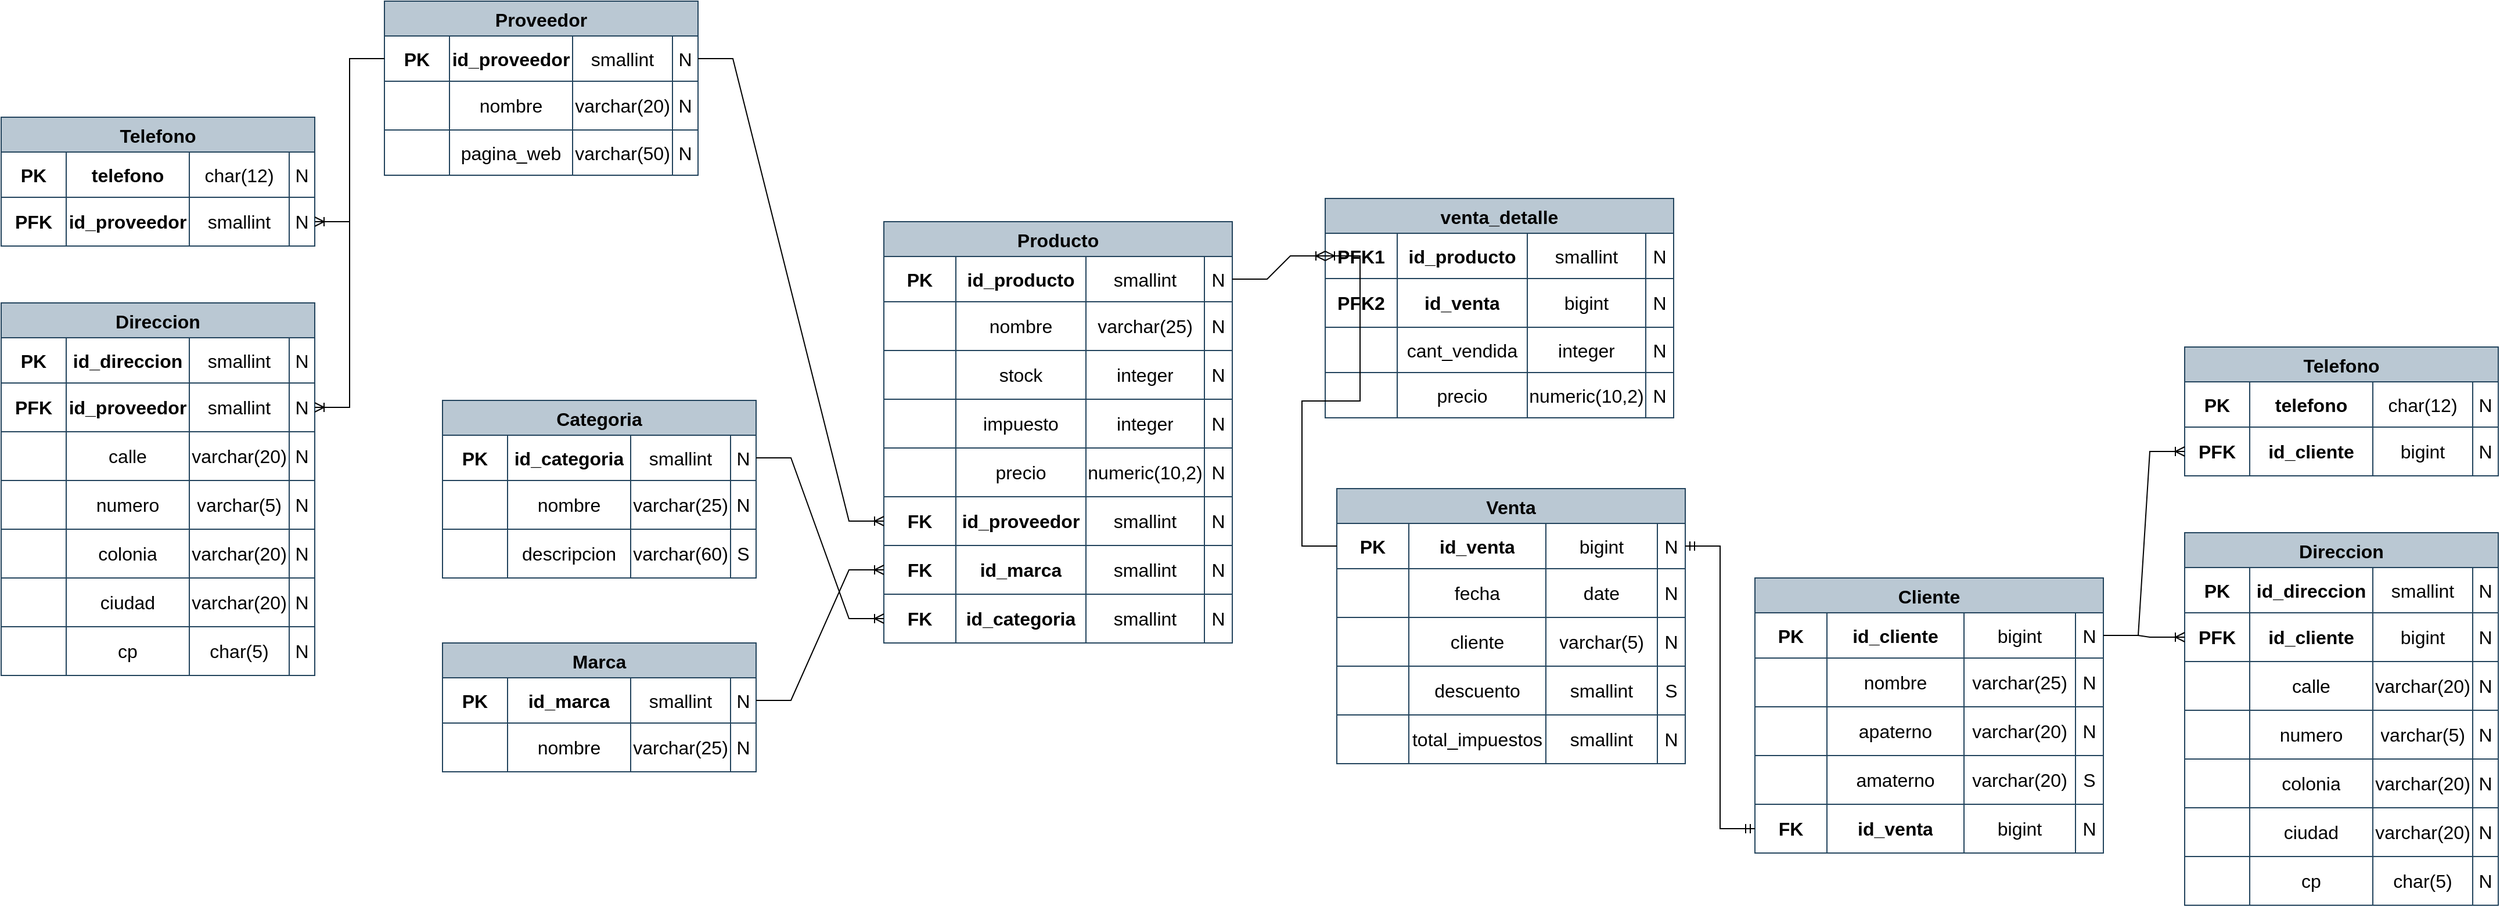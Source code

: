 <mxfile version="21.3.7" type="github">
  <diagram name="Página-1" id="W55fz-Yc5M90EF6Mg6BZ">
    <mxGraphModel dx="1921" dy="932" grid="1" gridSize="10" guides="1" tooltips="1" connect="1" arrows="1" fold="1" page="1" pageScale="1" pageWidth="1920" pageHeight="1200" math="0" shadow="0">
      <root>
        <mxCell id="0" />
        <mxCell id="1" parent="0" />
        <mxCell id="L6f4U5Gj2gQMVd3YWzlj-1" value="Proveedor" style="shape=table;startSize=30;container=1;collapsible=0;childLayout=tableLayout;strokeColor=#23445d;fontSize=16;fontStyle=1;fillColor=#bac8d3;" vertex="1" parent="1">
          <mxGeometry x="390" y="210" width="270" height="150" as="geometry" />
        </mxCell>
        <mxCell id="L6f4U5Gj2gQMVd3YWzlj-2" value="" style="shape=tableRow;horizontal=0;startSize=0;swimlaneHead=0;swimlaneBody=0;strokeColor=inherit;top=0;left=0;bottom=0;right=0;collapsible=0;dropTarget=0;fillColor=none;points=[[0,0.5],[1,0.5]];portConstraint=eastwest;fontSize=16;" vertex="1" parent="L6f4U5Gj2gQMVd3YWzlj-1">
          <mxGeometry y="30" width="270" height="39" as="geometry" />
        </mxCell>
        <mxCell id="L6f4U5Gj2gQMVd3YWzlj-3" value="PK" style="shape=partialRectangle;html=1;whiteSpace=wrap;connectable=0;strokeColor=inherit;overflow=hidden;fillColor=none;top=0;left=0;bottom=0;right=0;pointerEvents=1;fontSize=16;fontStyle=1" vertex="1" parent="L6f4U5Gj2gQMVd3YWzlj-2">
          <mxGeometry width="56" height="39" as="geometry">
            <mxRectangle width="56" height="39" as="alternateBounds" />
          </mxGeometry>
        </mxCell>
        <mxCell id="L6f4U5Gj2gQMVd3YWzlj-4" value="id_proveedor" style="shape=partialRectangle;html=1;whiteSpace=wrap;connectable=0;strokeColor=inherit;overflow=hidden;fillColor=none;top=0;left=0;bottom=0;right=0;pointerEvents=1;fontSize=16;fontStyle=1" vertex="1" parent="L6f4U5Gj2gQMVd3YWzlj-2">
          <mxGeometry x="56" width="106" height="39" as="geometry">
            <mxRectangle width="106" height="39" as="alternateBounds" />
          </mxGeometry>
        </mxCell>
        <mxCell id="L6f4U5Gj2gQMVd3YWzlj-5" value="smallint" style="shape=partialRectangle;html=1;whiteSpace=wrap;connectable=0;strokeColor=inherit;overflow=hidden;fillColor=none;top=0;left=0;bottom=0;right=0;pointerEvents=1;fontSize=16;" vertex="1" parent="L6f4U5Gj2gQMVd3YWzlj-2">
          <mxGeometry x="162" width="86" height="39" as="geometry">
            <mxRectangle width="86" height="39" as="alternateBounds" />
          </mxGeometry>
        </mxCell>
        <mxCell id="L6f4U5Gj2gQMVd3YWzlj-14" value="N" style="shape=partialRectangle;html=1;whiteSpace=wrap;connectable=0;strokeColor=inherit;overflow=hidden;fillColor=none;top=0;left=0;bottom=0;right=0;pointerEvents=1;fontSize=16;" vertex="1" parent="L6f4U5Gj2gQMVd3YWzlj-2">
          <mxGeometry x="248" width="22" height="39" as="geometry">
            <mxRectangle width="22" height="39" as="alternateBounds" />
          </mxGeometry>
        </mxCell>
        <mxCell id="L6f4U5Gj2gQMVd3YWzlj-6" value="" style="shape=tableRow;horizontal=0;startSize=0;swimlaneHead=0;swimlaneBody=0;strokeColor=inherit;top=0;left=0;bottom=0;right=0;collapsible=0;dropTarget=0;fillColor=none;points=[[0,0.5],[1,0.5]];portConstraint=eastwest;fontSize=16;" vertex="1" parent="L6f4U5Gj2gQMVd3YWzlj-1">
          <mxGeometry y="69" width="270" height="42" as="geometry" />
        </mxCell>
        <mxCell id="L6f4U5Gj2gQMVd3YWzlj-7" value="" style="shape=partialRectangle;html=1;whiteSpace=wrap;connectable=0;strokeColor=inherit;overflow=hidden;fillColor=none;top=0;left=0;bottom=0;right=0;pointerEvents=1;fontSize=16;fontStyle=1" vertex="1" parent="L6f4U5Gj2gQMVd3YWzlj-6">
          <mxGeometry width="56" height="42" as="geometry">
            <mxRectangle width="56" height="42" as="alternateBounds" />
          </mxGeometry>
        </mxCell>
        <mxCell id="L6f4U5Gj2gQMVd3YWzlj-8" value="nombre" style="shape=partialRectangle;html=1;whiteSpace=wrap;connectable=0;strokeColor=inherit;overflow=hidden;fillColor=none;top=0;left=0;bottom=0;right=0;pointerEvents=1;fontSize=16;" vertex="1" parent="L6f4U5Gj2gQMVd3YWzlj-6">
          <mxGeometry x="56" width="106" height="42" as="geometry">
            <mxRectangle width="106" height="42" as="alternateBounds" />
          </mxGeometry>
        </mxCell>
        <mxCell id="L6f4U5Gj2gQMVd3YWzlj-9" value="varchar(20)" style="shape=partialRectangle;html=1;whiteSpace=wrap;connectable=0;strokeColor=inherit;overflow=hidden;fillColor=none;top=0;left=0;bottom=0;right=0;pointerEvents=1;fontSize=16;" vertex="1" parent="L6f4U5Gj2gQMVd3YWzlj-6">
          <mxGeometry x="162" width="86" height="42" as="geometry">
            <mxRectangle width="86" height="42" as="alternateBounds" />
          </mxGeometry>
        </mxCell>
        <mxCell id="L6f4U5Gj2gQMVd3YWzlj-15" value="N" style="shape=partialRectangle;html=1;whiteSpace=wrap;connectable=0;strokeColor=inherit;overflow=hidden;fillColor=none;top=0;left=0;bottom=0;right=0;pointerEvents=1;fontSize=16;" vertex="1" parent="L6f4U5Gj2gQMVd3YWzlj-6">
          <mxGeometry x="248" width="22" height="42" as="geometry">
            <mxRectangle width="22" height="42" as="alternateBounds" />
          </mxGeometry>
        </mxCell>
        <mxCell id="L6f4U5Gj2gQMVd3YWzlj-10" value="" style="shape=tableRow;horizontal=0;startSize=0;swimlaneHead=0;swimlaneBody=0;strokeColor=inherit;top=0;left=0;bottom=0;right=0;collapsible=0;dropTarget=0;fillColor=none;points=[[0,0.5],[1,0.5]];portConstraint=eastwest;fontSize=16;" vertex="1" parent="L6f4U5Gj2gQMVd3YWzlj-1">
          <mxGeometry y="111" width="270" height="39" as="geometry" />
        </mxCell>
        <mxCell id="L6f4U5Gj2gQMVd3YWzlj-11" value="" style="shape=partialRectangle;html=1;whiteSpace=wrap;connectable=0;strokeColor=inherit;overflow=hidden;fillColor=none;top=0;left=0;bottom=0;right=0;pointerEvents=1;fontSize=16;fontStyle=1" vertex="1" parent="L6f4U5Gj2gQMVd3YWzlj-10">
          <mxGeometry width="56" height="39" as="geometry">
            <mxRectangle width="56" height="39" as="alternateBounds" />
          </mxGeometry>
        </mxCell>
        <mxCell id="L6f4U5Gj2gQMVd3YWzlj-12" value="pagina_web" style="shape=partialRectangle;html=1;whiteSpace=wrap;connectable=0;strokeColor=inherit;overflow=hidden;fillColor=none;top=0;left=0;bottom=0;right=0;pointerEvents=1;fontSize=16;" vertex="1" parent="L6f4U5Gj2gQMVd3YWzlj-10">
          <mxGeometry x="56" width="106" height="39" as="geometry">
            <mxRectangle width="106" height="39" as="alternateBounds" />
          </mxGeometry>
        </mxCell>
        <mxCell id="L6f4U5Gj2gQMVd3YWzlj-13" value="varchar(50)" style="shape=partialRectangle;html=1;whiteSpace=wrap;connectable=0;strokeColor=inherit;overflow=hidden;fillColor=none;top=0;left=0;bottom=0;right=0;pointerEvents=1;fontSize=16;" vertex="1" parent="L6f4U5Gj2gQMVd3YWzlj-10">
          <mxGeometry x="162" width="86" height="39" as="geometry">
            <mxRectangle width="86" height="39" as="alternateBounds" />
          </mxGeometry>
        </mxCell>
        <mxCell id="L6f4U5Gj2gQMVd3YWzlj-16" value="N" style="shape=partialRectangle;html=1;whiteSpace=wrap;connectable=0;strokeColor=inherit;overflow=hidden;fillColor=none;top=0;left=0;bottom=0;right=0;pointerEvents=1;fontSize=16;" vertex="1" parent="L6f4U5Gj2gQMVd3YWzlj-10">
          <mxGeometry x="248" width="22" height="39" as="geometry">
            <mxRectangle width="22" height="39" as="alternateBounds" />
          </mxGeometry>
        </mxCell>
        <mxCell id="L6f4U5Gj2gQMVd3YWzlj-17" value="Telefono" style="shape=table;startSize=30;container=1;collapsible=0;childLayout=tableLayout;strokeColor=#23445d;fontSize=16;fontStyle=1;fillColor=#bac8d3;" vertex="1" parent="1">
          <mxGeometry x="60" y="310" width="270" height="111" as="geometry" />
        </mxCell>
        <mxCell id="L6f4U5Gj2gQMVd3YWzlj-18" value="" style="shape=tableRow;horizontal=0;startSize=0;swimlaneHead=0;swimlaneBody=0;strokeColor=inherit;top=0;left=0;bottom=0;right=0;collapsible=0;dropTarget=0;fillColor=none;points=[[0,0.5],[1,0.5]];portConstraint=eastwest;fontSize=16;" vertex="1" parent="L6f4U5Gj2gQMVd3YWzlj-17">
          <mxGeometry y="30" width="270" height="39" as="geometry" />
        </mxCell>
        <mxCell id="L6f4U5Gj2gQMVd3YWzlj-19" value="PK" style="shape=partialRectangle;html=1;whiteSpace=wrap;connectable=0;strokeColor=inherit;overflow=hidden;fillColor=none;top=0;left=0;bottom=0;right=0;pointerEvents=1;fontSize=16;fontStyle=1" vertex="1" parent="L6f4U5Gj2gQMVd3YWzlj-18">
          <mxGeometry width="56" height="39" as="geometry">
            <mxRectangle width="56" height="39" as="alternateBounds" />
          </mxGeometry>
        </mxCell>
        <mxCell id="L6f4U5Gj2gQMVd3YWzlj-20" value="telefono" style="shape=partialRectangle;html=1;whiteSpace=wrap;connectable=0;strokeColor=inherit;overflow=hidden;fillColor=none;top=0;left=0;bottom=0;right=0;pointerEvents=1;fontSize=16;fontStyle=1" vertex="1" parent="L6f4U5Gj2gQMVd3YWzlj-18">
          <mxGeometry x="56" width="106" height="39" as="geometry">
            <mxRectangle width="106" height="39" as="alternateBounds" />
          </mxGeometry>
        </mxCell>
        <mxCell id="L6f4U5Gj2gQMVd3YWzlj-21" value="char(12)" style="shape=partialRectangle;html=1;whiteSpace=wrap;connectable=0;strokeColor=inherit;overflow=hidden;fillColor=none;top=0;left=0;bottom=0;right=0;pointerEvents=1;fontSize=16;" vertex="1" parent="L6f4U5Gj2gQMVd3YWzlj-18">
          <mxGeometry x="162" width="86" height="39" as="geometry">
            <mxRectangle width="86" height="39" as="alternateBounds" />
          </mxGeometry>
        </mxCell>
        <mxCell id="L6f4U5Gj2gQMVd3YWzlj-22" value="N" style="shape=partialRectangle;html=1;whiteSpace=wrap;connectable=0;strokeColor=inherit;overflow=hidden;fillColor=none;top=0;left=0;bottom=0;right=0;pointerEvents=1;fontSize=16;" vertex="1" parent="L6f4U5Gj2gQMVd3YWzlj-18">
          <mxGeometry x="248" width="22" height="39" as="geometry">
            <mxRectangle width="22" height="39" as="alternateBounds" />
          </mxGeometry>
        </mxCell>
        <mxCell id="L6f4U5Gj2gQMVd3YWzlj-23" value="" style="shape=tableRow;horizontal=0;startSize=0;swimlaneHead=0;swimlaneBody=0;strokeColor=inherit;top=0;left=0;bottom=0;right=0;collapsible=0;dropTarget=0;fillColor=none;points=[[0,0.5],[1,0.5]];portConstraint=eastwest;fontSize=16;" vertex="1" parent="L6f4U5Gj2gQMVd3YWzlj-17">
          <mxGeometry y="69" width="270" height="42" as="geometry" />
        </mxCell>
        <mxCell id="L6f4U5Gj2gQMVd3YWzlj-24" value="PFK" style="shape=partialRectangle;html=1;whiteSpace=wrap;connectable=0;strokeColor=inherit;overflow=hidden;fillColor=none;top=0;left=0;bottom=0;right=0;pointerEvents=1;fontSize=16;fontStyle=1" vertex="1" parent="L6f4U5Gj2gQMVd3YWzlj-23">
          <mxGeometry width="56" height="42" as="geometry">
            <mxRectangle width="56" height="42" as="alternateBounds" />
          </mxGeometry>
        </mxCell>
        <mxCell id="L6f4U5Gj2gQMVd3YWzlj-25" value="id_proveedor" style="shape=partialRectangle;html=1;whiteSpace=wrap;connectable=0;strokeColor=inherit;overflow=hidden;fillColor=none;top=0;left=0;bottom=0;right=0;pointerEvents=1;fontSize=16;fontStyle=1" vertex="1" parent="L6f4U5Gj2gQMVd3YWzlj-23">
          <mxGeometry x="56" width="106" height="42" as="geometry">
            <mxRectangle width="106" height="42" as="alternateBounds" />
          </mxGeometry>
        </mxCell>
        <mxCell id="L6f4U5Gj2gQMVd3YWzlj-26" value="smallint" style="shape=partialRectangle;html=1;whiteSpace=wrap;connectable=0;strokeColor=inherit;overflow=hidden;fillColor=none;top=0;left=0;bottom=0;right=0;pointerEvents=1;fontSize=16;" vertex="1" parent="L6f4U5Gj2gQMVd3YWzlj-23">
          <mxGeometry x="162" width="86" height="42" as="geometry">
            <mxRectangle width="86" height="42" as="alternateBounds" />
          </mxGeometry>
        </mxCell>
        <mxCell id="L6f4U5Gj2gQMVd3YWzlj-27" value="N" style="shape=partialRectangle;html=1;whiteSpace=wrap;connectable=0;strokeColor=inherit;overflow=hidden;fillColor=none;top=0;left=0;bottom=0;right=0;pointerEvents=1;fontSize=16;" vertex="1" parent="L6f4U5Gj2gQMVd3YWzlj-23">
          <mxGeometry x="248" width="22" height="42" as="geometry">
            <mxRectangle width="22" height="42" as="alternateBounds" />
          </mxGeometry>
        </mxCell>
        <mxCell id="L6f4U5Gj2gQMVd3YWzlj-33" value="Direccion" style="shape=table;startSize=30;container=1;collapsible=0;childLayout=tableLayout;strokeColor=#23445d;fontSize=16;fontStyle=1;fillColor=#bac8d3;" vertex="1" parent="1">
          <mxGeometry x="60" y="470" width="270" height="321" as="geometry" />
        </mxCell>
        <mxCell id="L6f4U5Gj2gQMVd3YWzlj-34" value="" style="shape=tableRow;horizontal=0;startSize=0;swimlaneHead=0;swimlaneBody=0;strokeColor=inherit;top=0;left=0;bottom=0;right=0;collapsible=0;dropTarget=0;fillColor=none;points=[[0,0.5],[1,0.5]];portConstraint=eastwest;fontSize=16;" vertex="1" parent="L6f4U5Gj2gQMVd3YWzlj-33">
          <mxGeometry y="30" width="270" height="39" as="geometry" />
        </mxCell>
        <mxCell id="L6f4U5Gj2gQMVd3YWzlj-35" value="PK" style="shape=partialRectangle;html=1;whiteSpace=wrap;connectable=0;strokeColor=inherit;overflow=hidden;fillColor=none;top=0;left=0;bottom=0;right=0;pointerEvents=1;fontSize=16;fontStyle=1" vertex="1" parent="L6f4U5Gj2gQMVd3YWzlj-34">
          <mxGeometry width="56" height="39" as="geometry">
            <mxRectangle width="56" height="39" as="alternateBounds" />
          </mxGeometry>
        </mxCell>
        <mxCell id="L6f4U5Gj2gQMVd3YWzlj-36" value="id_direccion" style="shape=partialRectangle;html=1;whiteSpace=wrap;connectable=0;strokeColor=inherit;overflow=hidden;fillColor=none;top=0;left=0;bottom=0;right=0;pointerEvents=1;fontSize=16;fontStyle=1" vertex="1" parent="L6f4U5Gj2gQMVd3YWzlj-34">
          <mxGeometry x="56" width="106" height="39" as="geometry">
            <mxRectangle width="106" height="39" as="alternateBounds" />
          </mxGeometry>
        </mxCell>
        <mxCell id="L6f4U5Gj2gQMVd3YWzlj-37" value="smallint" style="shape=partialRectangle;html=1;whiteSpace=wrap;connectable=0;strokeColor=inherit;overflow=hidden;fillColor=none;top=0;left=0;bottom=0;right=0;pointerEvents=1;fontSize=16;" vertex="1" parent="L6f4U5Gj2gQMVd3YWzlj-34">
          <mxGeometry x="162" width="86" height="39" as="geometry">
            <mxRectangle width="86" height="39" as="alternateBounds" />
          </mxGeometry>
        </mxCell>
        <mxCell id="L6f4U5Gj2gQMVd3YWzlj-38" value="N" style="shape=partialRectangle;html=1;whiteSpace=wrap;connectable=0;strokeColor=inherit;overflow=hidden;fillColor=none;top=0;left=0;bottom=0;right=0;pointerEvents=1;fontSize=16;" vertex="1" parent="L6f4U5Gj2gQMVd3YWzlj-34">
          <mxGeometry x="248" width="22" height="39" as="geometry">
            <mxRectangle width="22" height="39" as="alternateBounds" />
          </mxGeometry>
        </mxCell>
        <mxCell id="L6f4U5Gj2gQMVd3YWzlj-39" value="" style="shape=tableRow;horizontal=0;startSize=0;swimlaneHead=0;swimlaneBody=0;strokeColor=inherit;top=0;left=0;bottom=0;right=0;collapsible=0;dropTarget=0;fillColor=none;points=[[0,0.5],[1,0.5]];portConstraint=eastwest;fontSize=16;" vertex="1" parent="L6f4U5Gj2gQMVd3YWzlj-33">
          <mxGeometry y="69" width="270" height="42" as="geometry" />
        </mxCell>
        <mxCell id="L6f4U5Gj2gQMVd3YWzlj-40" value="PFK" style="shape=partialRectangle;html=1;whiteSpace=wrap;connectable=0;strokeColor=inherit;overflow=hidden;fillColor=none;top=0;left=0;bottom=0;right=0;pointerEvents=1;fontSize=16;fontStyle=1" vertex="1" parent="L6f4U5Gj2gQMVd3YWzlj-39">
          <mxGeometry width="56" height="42" as="geometry">
            <mxRectangle width="56" height="42" as="alternateBounds" />
          </mxGeometry>
        </mxCell>
        <mxCell id="L6f4U5Gj2gQMVd3YWzlj-41" value="id_proveedor" style="shape=partialRectangle;html=1;whiteSpace=wrap;connectable=0;strokeColor=inherit;overflow=hidden;fillColor=none;top=0;left=0;bottom=0;right=0;pointerEvents=1;fontSize=16;fontStyle=1" vertex="1" parent="L6f4U5Gj2gQMVd3YWzlj-39">
          <mxGeometry x="56" width="106" height="42" as="geometry">
            <mxRectangle width="106" height="42" as="alternateBounds" />
          </mxGeometry>
        </mxCell>
        <mxCell id="L6f4U5Gj2gQMVd3YWzlj-42" value="smallint" style="shape=partialRectangle;html=1;whiteSpace=wrap;connectable=0;strokeColor=inherit;overflow=hidden;fillColor=none;top=0;left=0;bottom=0;right=0;pointerEvents=1;fontSize=16;" vertex="1" parent="L6f4U5Gj2gQMVd3YWzlj-39">
          <mxGeometry x="162" width="86" height="42" as="geometry">
            <mxRectangle width="86" height="42" as="alternateBounds" />
          </mxGeometry>
        </mxCell>
        <mxCell id="L6f4U5Gj2gQMVd3YWzlj-43" value="N" style="shape=partialRectangle;html=1;whiteSpace=wrap;connectable=0;strokeColor=inherit;overflow=hidden;fillColor=none;top=0;left=0;bottom=0;right=0;pointerEvents=1;fontSize=16;" vertex="1" parent="L6f4U5Gj2gQMVd3YWzlj-39">
          <mxGeometry x="248" width="22" height="42" as="geometry">
            <mxRectangle width="22" height="42" as="alternateBounds" />
          </mxGeometry>
        </mxCell>
        <mxCell id="L6f4U5Gj2gQMVd3YWzlj-64" style="shape=tableRow;horizontal=0;startSize=0;swimlaneHead=0;swimlaneBody=0;strokeColor=inherit;top=0;left=0;bottom=0;right=0;collapsible=0;dropTarget=0;fillColor=none;points=[[0,0.5],[1,0.5]];portConstraint=eastwest;fontSize=16;" vertex="1" parent="L6f4U5Gj2gQMVd3YWzlj-33">
          <mxGeometry y="111" width="270" height="42" as="geometry" />
        </mxCell>
        <mxCell id="L6f4U5Gj2gQMVd3YWzlj-65" style="shape=partialRectangle;html=1;whiteSpace=wrap;connectable=0;strokeColor=inherit;overflow=hidden;fillColor=none;top=0;left=0;bottom=0;right=0;pointerEvents=1;fontSize=16;fontStyle=1" vertex="1" parent="L6f4U5Gj2gQMVd3YWzlj-64">
          <mxGeometry width="56" height="42" as="geometry">
            <mxRectangle width="56" height="42" as="alternateBounds" />
          </mxGeometry>
        </mxCell>
        <mxCell id="L6f4U5Gj2gQMVd3YWzlj-66" value="calle" style="shape=partialRectangle;html=1;whiteSpace=wrap;connectable=0;strokeColor=inherit;overflow=hidden;fillColor=none;top=0;left=0;bottom=0;right=0;pointerEvents=1;fontSize=16;fontStyle=0" vertex="1" parent="L6f4U5Gj2gQMVd3YWzlj-64">
          <mxGeometry x="56" width="106" height="42" as="geometry">
            <mxRectangle width="106" height="42" as="alternateBounds" />
          </mxGeometry>
        </mxCell>
        <mxCell id="L6f4U5Gj2gQMVd3YWzlj-67" value="varchar(20)" style="shape=partialRectangle;html=1;whiteSpace=wrap;connectable=0;strokeColor=inherit;overflow=hidden;fillColor=none;top=0;left=0;bottom=0;right=0;pointerEvents=1;fontSize=16;" vertex="1" parent="L6f4U5Gj2gQMVd3YWzlj-64">
          <mxGeometry x="162" width="86" height="42" as="geometry">
            <mxRectangle width="86" height="42" as="alternateBounds" />
          </mxGeometry>
        </mxCell>
        <mxCell id="L6f4U5Gj2gQMVd3YWzlj-68" value="N" style="shape=partialRectangle;html=1;whiteSpace=wrap;connectable=0;strokeColor=inherit;overflow=hidden;fillColor=none;top=0;left=0;bottom=0;right=0;pointerEvents=1;fontSize=16;" vertex="1" parent="L6f4U5Gj2gQMVd3YWzlj-64">
          <mxGeometry x="248" width="22" height="42" as="geometry">
            <mxRectangle width="22" height="42" as="alternateBounds" />
          </mxGeometry>
        </mxCell>
        <mxCell id="L6f4U5Gj2gQMVd3YWzlj-59" style="shape=tableRow;horizontal=0;startSize=0;swimlaneHead=0;swimlaneBody=0;strokeColor=inherit;top=0;left=0;bottom=0;right=0;collapsible=0;dropTarget=0;fillColor=none;points=[[0,0.5],[1,0.5]];portConstraint=eastwest;fontSize=16;" vertex="1" parent="L6f4U5Gj2gQMVd3YWzlj-33">
          <mxGeometry y="153" width="270" height="42" as="geometry" />
        </mxCell>
        <mxCell id="L6f4U5Gj2gQMVd3YWzlj-60" style="shape=partialRectangle;html=1;whiteSpace=wrap;connectable=0;strokeColor=inherit;overflow=hidden;fillColor=none;top=0;left=0;bottom=0;right=0;pointerEvents=1;fontSize=16;fontStyle=1" vertex="1" parent="L6f4U5Gj2gQMVd3YWzlj-59">
          <mxGeometry width="56" height="42" as="geometry">
            <mxRectangle width="56" height="42" as="alternateBounds" />
          </mxGeometry>
        </mxCell>
        <mxCell id="L6f4U5Gj2gQMVd3YWzlj-61" value="numero" style="shape=partialRectangle;html=1;whiteSpace=wrap;connectable=0;strokeColor=inherit;overflow=hidden;fillColor=none;top=0;left=0;bottom=0;right=0;pointerEvents=1;fontSize=16;fontStyle=0" vertex="1" parent="L6f4U5Gj2gQMVd3YWzlj-59">
          <mxGeometry x="56" width="106" height="42" as="geometry">
            <mxRectangle width="106" height="42" as="alternateBounds" />
          </mxGeometry>
        </mxCell>
        <mxCell id="L6f4U5Gj2gQMVd3YWzlj-62" value="varchar(5)" style="shape=partialRectangle;html=1;whiteSpace=wrap;connectable=0;strokeColor=inherit;overflow=hidden;fillColor=none;top=0;left=0;bottom=0;right=0;pointerEvents=1;fontSize=16;" vertex="1" parent="L6f4U5Gj2gQMVd3YWzlj-59">
          <mxGeometry x="162" width="86" height="42" as="geometry">
            <mxRectangle width="86" height="42" as="alternateBounds" />
          </mxGeometry>
        </mxCell>
        <mxCell id="L6f4U5Gj2gQMVd3YWzlj-63" value="N" style="shape=partialRectangle;html=1;whiteSpace=wrap;connectable=0;strokeColor=inherit;overflow=hidden;fillColor=none;top=0;left=0;bottom=0;right=0;pointerEvents=1;fontSize=16;" vertex="1" parent="L6f4U5Gj2gQMVd3YWzlj-59">
          <mxGeometry x="248" width="22" height="42" as="geometry">
            <mxRectangle width="22" height="42" as="alternateBounds" />
          </mxGeometry>
        </mxCell>
        <mxCell id="L6f4U5Gj2gQMVd3YWzlj-54" style="shape=tableRow;horizontal=0;startSize=0;swimlaneHead=0;swimlaneBody=0;strokeColor=inherit;top=0;left=0;bottom=0;right=0;collapsible=0;dropTarget=0;fillColor=none;points=[[0,0.5],[1,0.5]];portConstraint=eastwest;fontSize=16;" vertex="1" parent="L6f4U5Gj2gQMVd3YWzlj-33">
          <mxGeometry y="195" width="270" height="42" as="geometry" />
        </mxCell>
        <mxCell id="L6f4U5Gj2gQMVd3YWzlj-55" style="shape=partialRectangle;html=1;whiteSpace=wrap;connectable=0;strokeColor=inherit;overflow=hidden;fillColor=none;top=0;left=0;bottom=0;right=0;pointerEvents=1;fontSize=16;fontStyle=1" vertex="1" parent="L6f4U5Gj2gQMVd3YWzlj-54">
          <mxGeometry width="56" height="42" as="geometry">
            <mxRectangle width="56" height="42" as="alternateBounds" />
          </mxGeometry>
        </mxCell>
        <mxCell id="L6f4U5Gj2gQMVd3YWzlj-56" value="colonia" style="shape=partialRectangle;html=1;whiteSpace=wrap;connectable=0;strokeColor=inherit;overflow=hidden;fillColor=none;top=0;left=0;bottom=0;right=0;pointerEvents=1;fontSize=16;fontStyle=0" vertex="1" parent="L6f4U5Gj2gQMVd3YWzlj-54">
          <mxGeometry x="56" width="106" height="42" as="geometry">
            <mxRectangle width="106" height="42" as="alternateBounds" />
          </mxGeometry>
        </mxCell>
        <mxCell id="L6f4U5Gj2gQMVd3YWzlj-57" value="varchar(20)" style="shape=partialRectangle;html=1;whiteSpace=wrap;connectable=0;strokeColor=inherit;overflow=hidden;fillColor=none;top=0;left=0;bottom=0;right=0;pointerEvents=1;fontSize=16;" vertex="1" parent="L6f4U5Gj2gQMVd3YWzlj-54">
          <mxGeometry x="162" width="86" height="42" as="geometry">
            <mxRectangle width="86" height="42" as="alternateBounds" />
          </mxGeometry>
        </mxCell>
        <mxCell id="L6f4U5Gj2gQMVd3YWzlj-58" value="N" style="shape=partialRectangle;html=1;whiteSpace=wrap;connectable=0;strokeColor=inherit;overflow=hidden;fillColor=none;top=0;left=0;bottom=0;right=0;pointerEvents=1;fontSize=16;" vertex="1" parent="L6f4U5Gj2gQMVd3YWzlj-54">
          <mxGeometry x="248" width="22" height="42" as="geometry">
            <mxRectangle width="22" height="42" as="alternateBounds" />
          </mxGeometry>
        </mxCell>
        <mxCell id="L6f4U5Gj2gQMVd3YWzlj-49" style="shape=tableRow;horizontal=0;startSize=0;swimlaneHead=0;swimlaneBody=0;strokeColor=inherit;top=0;left=0;bottom=0;right=0;collapsible=0;dropTarget=0;fillColor=none;points=[[0,0.5],[1,0.5]];portConstraint=eastwest;fontSize=16;" vertex="1" parent="L6f4U5Gj2gQMVd3YWzlj-33">
          <mxGeometry y="237" width="270" height="42" as="geometry" />
        </mxCell>
        <mxCell id="L6f4U5Gj2gQMVd3YWzlj-50" style="shape=partialRectangle;html=1;whiteSpace=wrap;connectable=0;strokeColor=inherit;overflow=hidden;fillColor=none;top=0;left=0;bottom=0;right=0;pointerEvents=1;fontSize=16;fontStyle=1" vertex="1" parent="L6f4U5Gj2gQMVd3YWzlj-49">
          <mxGeometry width="56" height="42" as="geometry">
            <mxRectangle width="56" height="42" as="alternateBounds" />
          </mxGeometry>
        </mxCell>
        <mxCell id="L6f4U5Gj2gQMVd3YWzlj-51" value="ciudad" style="shape=partialRectangle;html=1;whiteSpace=wrap;connectable=0;strokeColor=inherit;overflow=hidden;fillColor=none;top=0;left=0;bottom=0;right=0;pointerEvents=1;fontSize=16;fontStyle=0" vertex="1" parent="L6f4U5Gj2gQMVd3YWzlj-49">
          <mxGeometry x="56" width="106" height="42" as="geometry">
            <mxRectangle width="106" height="42" as="alternateBounds" />
          </mxGeometry>
        </mxCell>
        <mxCell id="L6f4U5Gj2gQMVd3YWzlj-52" value="varchar(20)" style="shape=partialRectangle;html=1;whiteSpace=wrap;connectable=0;strokeColor=inherit;overflow=hidden;fillColor=none;top=0;left=0;bottom=0;right=0;pointerEvents=1;fontSize=16;" vertex="1" parent="L6f4U5Gj2gQMVd3YWzlj-49">
          <mxGeometry x="162" width="86" height="42" as="geometry">
            <mxRectangle width="86" height="42" as="alternateBounds" />
          </mxGeometry>
        </mxCell>
        <mxCell id="L6f4U5Gj2gQMVd3YWzlj-53" value="N" style="shape=partialRectangle;html=1;whiteSpace=wrap;connectable=0;strokeColor=inherit;overflow=hidden;fillColor=none;top=0;left=0;bottom=0;right=0;pointerEvents=1;fontSize=16;" vertex="1" parent="L6f4U5Gj2gQMVd3YWzlj-49">
          <mxGeometry x="248" width="22" height="42" as="geometry">
            <mxRectangle width="22" height="42" as="alternateBounds" />
          </mxGeometry>
        </mxCell>
        <mxCell id="L6f4U5Gj2gQMVd3YWzlj-44" style="shape=tableRow;horizontal=0;startSize=0;swimlaneHead=0;swimlaneBody=0;strokeColor=inherit;top=0;left=0;bottom=0;right=0;collapsible=0;dropTarget=0;fillColor=none;points=[[0,0.5],[1,0.5]];portConstraint=eastwest;fontSize=16;" vertex="1" parent="L6f4U5Gj2gQMVd3YWzlj-33">
          <mxGeometry y="279" width="270" height="42" as="geometry" />
        </mxCell>
        <mxCell id="L6f4U5Gj2gQMVd3YWzlj-45" style="shape=partialRectangle;html=1;whiteSpace=wrap;connectable=0;strokeColor=inherit;overflow=hidden;fillColor=none;top=0;left=0;bottom=0;right=0;pointerEvents=1;fontSize=16;fontStyle=1" vertex="1" parent="L6f4U5Gj2gQMVd3YWzlj-44">
          <mxGeometry width="56" height="42" as="geometry">
            <mxRectangle width="56" height="42" as="alternateBounds" />
          </mxGeometry>
        </mxCell>
        <mxCell id="L6f4U5Gj2gQMVd3YWzlj-46" value="cp" style="shape=partialRectangle;html=1;whiteSpace=wrap;connectable=0;strokeColor=inherit;overflow=hidden;fillColor=none;top=0;left=0;bottom=0;right=0;pointerEvents=1;fontSize=16;fontStyle=0" vertex="1" parent="L6f4U5Gj2gQMVd3YWzlj-44">
          <mxGeometry x="56" width="106" height="42" as="geometry">
            <mxRectangle width="106" height="42" as="alternateBounds" />
          </mxGeometry>
        </mxCell>
        <mxCell id="L6f4U5Gj2gQMVd3YWzlj-47" value="char(5)" style="shape=partialRectangle;html=1;whiteSpace=wrap;connectable=0;strokeColor=inherit;overflow=hidden;fillColor=none;top=0;left=0;bottom=0;right=0;pointerEvents=1;fontSize=16;" vertex="1" parent="L6f4U5Gj2gQMVd3YWzlj-44">
          <mxGeometry x="162" width="86" height="42" as="geometry">
            <mxRectangle width="86" height="42" as="alternateBounds" />
          </mxGeometry>
        </mxCell>
        <mxCell id="L6f4U5Gj2gQMVd3YWzlj-48" value="N" style="shape=partialRectangle;html=1;whiteSpace=wrap;connectable=0;strokeColor=inherit;overflow=hidden;fillColor=none;top=0;left=0;bottom=0;right=0;pointerEvents=1;fontSize=16;" vertex="1" parent="L6f4U5Gj2gQMVd3YWzlj-44">
          <mxGeometry x="248" width="22" height="42" as="geometry">
            <mxRectangle width="22" height="42" as="alternateBounds" />
          </mxGeometry>
        </mxCell>
        <mxCell id="L6f4U5Gj2gQMVd3YWzlj-69" value="Producto" style="shape=table;startSize=30;container=1;collapsible=0;childLayout=tableLayout;strokeColor=#23445d;fontSize=16;fontStyle=1;fillColor=#bac8d3;" vertex="1" parent="1">
          <mxGeometry x="820" y="400" width="300" height="363" as="geometry" />
        </mxCell>
        <mxCell id="L6f4U5Gj2gQMVd3YWzlj-70" value="" style="shape=tableRow;horizontal=0;startSize=0;swimlaneHead=0;swimlaneBody=0;strokeColor=inherit;top=0;left=0;bottom=0;right=0;collapsible=0;dropTarget=0;fillColor=none;points=[[0,0.5],[1,0.5]];portConstraint=eastwest;fontSize=16;" vertex="1" parent="L6f4U5Gj2gQMVd3YWzlj-69">
          <mxGeometry y="30" width="300" height="39" as="geometry" />
        </mxCell>
        <mxCell id="L6f4U5Gj2gQMVd3YWzlj-71" value="PK" style="shape=partialRectangle;html=1;whiteSpace=wrap;connectable=0;strokeColor=inherit;overflow=hidden;fillColor=none;top=0;left=0;bottom=0;right=0;pointerEvents=1;fontSize=16;fontStyle=1" vertex="1" parent="L6f4U5Gj2gQMVd3YWzlj-70">
          <mxGeometry width="62" height="39" as="geometry">
            <mxRectangle width="62" height="39" as="alternateBounds" />
          </mxGeometry>
        </mxCell>
        <mxCell id="L6f4U5Gj2gQMVd3YWzlj-72" value="id_producto" style="shape=partialRectangle;html=1;whiteSpace=wrap;connectable=0;strokeColor=inherit;overflow=hidden;fillColor=none;top=0;left=0;bottom=0;right=0;pointerEvents=1;fontSize=16;fontStyle=1" vertex="1" parent="L6f4U5Gj2gQMVd3YWzlj-70">
          <mxGeometry x="62" width="112" height="39" as="geometry">
            <mxRectangle width="112" height="39" as="alternateBounds" />
          </mxGeometry>
        </mxCell>
        <mxCell id="L6f4U5Gj2gQMVd3YWzlj-73" value="smallint" style="shape=partialRectangle;html=1;whiteSpace=wrap;connectable=0;strokeColor=inherit;overflow=hidden;fillColor=none;top=0;left=0;bottom=0;right=0;pointerEvents=1;fontSize=16;" vertex="1" parent="L6f4U5Gj2gQMVd3YWzlj-70">
          <mxGeometry x="174" width="102" height="39" as="geometry">
            <mxRectangle width="102" height="39" as="alternateBounds" />
          </mxGeometry>
        </mxCell>
        <mxCell id="L6f4U5Gj2gQMVd3YWzlj-74" value="N" style="shape=partialRectangle;html=1;whiteSpace=wrap;connectable=0;strokeColor=inherit;overflow=hidden;fillColor=none;top=0;left=0;bottom=0;right=0;pointerEvents=1;fontSize=16;" vertex="1" parent="L6f4U5Gj2gQMVd3YWzlj-70">
          <mxGeometry x="276" width="24" height="39" as="geometry">
            <mxRectangle width="24" height="39" as="alternateBounds" />
          </mxGeometry>
        </mxCell>
        <mxCell id="L6f4U5Gj2gQMVd3YWzlj-75" value="" style="shape=tableRow;horizontal=0;startSize=0;swimlaneHead=0;swimlaneBody=0;strokeColor=inherit;top=0;left=0;bottom=0;right=0;collapsible=0;dropTarget=0;fillColor=none;points=[[0,0.5],[1,0.5]];portConstraint=eastwest;fontSize=16;" vertex="1" parent="L6f4U5Gj2gQMVd3YWzlj-69">
          <mxGeometry y="69" width="300" height="42" as="geometry" />
        </mxCell>
        <mxCell id="L6f4U5Gj2gQMVd3YWzlj-76" value="" style="shape=partialRectangle;html=1;whiteSpace=wrap;connectable=0;strokeColor=inherit;overflow=hidden;fillColor=none;top=0;left=0;bottom=0;right=0;pointerEvents=1;fontSize=16;fontStyle=1" vertex="1" parent="L6f4U5Gj2gQMVd3YWzlj-75">
          <mxGeometry width="62" height="42" as="geometry">
            <mxRectangle width="62" height="42" as="alternateBounds" />
          </mxGeometry>
        </mxCell>
        <mxCell id="L6f4U5Gj2gQMVd3YWzlj-77" value="nombre" style="shape=partialRectangle;html=1;whiteSpace=wrap;connectable=0;strokeColor=inherit;overflow=hidden;fillColor=none;top=0;left=0;bottom=0;right=0;pointerEvents=1;fontSize=16;fontStyle=0" vertex="1" parent="L6f4U5Gj2gQMVd3YWzlj-75">
          <mxGeometry x="62" width="112" height="42" as="geometry">
            <mxRectangle width="112" height="42" as="alternateBounds" />
          </mxGeometry>
        </mxCell>
        <mxCell id="L6f4U5Gj2gQMVd3YWzlj-78" value="varchar(25)" style="shape=partialRectangle;html=1;whiteSpace=wrap;connectable=0;strokeColor=inherit;overflow=hidden;fillColor=none;top=0;left=0;bottom=0;right=0;pointerEvents=1;fontSize=16;" vertex="1" parent="L6f4U5Gj2gQMVd3YWzlj-75">
          <mxGeometry x="174" width="102" height="42" as="geometry">
            <mxRectangle width="102" height="42" as="alternateBounds" />
          </mxGeometry>
        </mxCell>
        <mxCell id="L6f4U5Gj2gQMVd3YWzlj-79" value="N" style="shape=partialRectangle;html=1;whiteSpace=wrap;connectable=0;strokeColor=inherit;overflow=hidden;fillColor=none;top=0;left=0;bottom=0;right=0;pointerEvents=1;fontSize=16;" vertex="1" parent="L6f4U5Gj2gQMVd3YWzlj-75">
          <mxGeometry x="276" width="24" height="42" as="geometry">
            <mxRectangle width="24" height="42" as="alternateBounds" />
          </mxGeometry>
        </mxCell>
        <mxCell id="L6f4U5Gj2gQMVd3YWzlj-80" style="shape=tableRow;horizontal=0;startSize=0;swimlaneHead=0;swimlaneBody=0;strokeColor=inherit;top=0;left=0;bottom=0;right=0;collapsible=0;dropTarget=0;fillColor=none;points=[[0,0.5],[1,0.5]];portConstraint=eastwest;fontSize=16;" vertex="1" parent="L6f4U5Gj2gQMVd3YWzlj-69">
          <mxGeometry y="111" width="300" height="42" as="geometry" />
        </mxCell>
        <mxCell id="L6f4U5Gj2gQMVd3YWzlj-81" style="shape=partialRectangle;html=1;whiteSpace=wrap;connectable=0;strokeColor=inherit;overflow=hidden;fillColor=none;top=0;left=0;bottom=0;right=0;pointerEvents=1;fontSize=16;fontStyle=1" vertex="1" parent="L6f4U5Gj2gQMVd3YWzlj-80">
          <mxGeometry width="62" height="42" as="geometry">
            <mxRectangle width="62" height="42" as="alternateBounds" />
          </mxGeometry>
        </mxCell>
        <mxCell id="L6f4U5Gj2gQMVd3YWzlj-82" value="stock" style="shape=partialRectangle;html=1;whiteSpace=wrap;connectable=0;strokeColor=inherit;overflow=hidden;fillColor=none;top=0;left=0;bottom=0;right=0;pointerEvents=1;fontSize=16;fontStyle=0" vertex="1" parent="L6f4U5Gj2gQMVd3YWzlj-80">
          <mxGeometry x="62" width="112" height="42" as="geometry">
            <mxRectangle width="112" height="42" as="alternateBounds" />
          </mxGeometry>
        </mxCell>
        <mxCell id="L6f4U5Gj2gQMVd3YWzlj-83" value="integer" style="shape=partialRectangle;html=1;whiteSpace=wrap;connectable=0;strokeColor=inherit;overflow=hidden;fillColor=none;top=0;left=0;bottom=0;right=0;pointerEvents=1;fontSize=16;" vertex="1" parent="L6f4U5Gj2gQMVd3YWzlj-80">
          <mxGeometry x="174" width="102" height="42" as="geometry">
            <mxRectangle width="102" height="42" as="alternateBounds" />
          </mxGeometry>
        </mxCell>
        <mxCell id="L6f4U5Gj2gQMVd3YWzlj-84" value="N" style="shape=partialRectangle;html=1;whiteSpace=wrap;connectable=0;strokeColor=inherit;overflow=hidden;fillColor=none;top=0;left=0;bottom=0;right=0;pointerEvents=1;fontSize=16;" vertex="1" parent="L6f4U5Gj2gQMVd3YWzlj-80">
          <mxGeometry x="276" width="24" height="42" as="geometry">
            <mxRectangle width="24" height="42" as="alternateBounds" />
          </mxGeometry>
        </mxCell>
        <mxCell id="L6f4U5Gj2gQMVd3YWzlj-85" style="shape=tableRow;horizontal=0;startSize=0;swimlaneHead=0;swimlaneBody=0;strokeColor=inherit;top=0;left=0;bottom=0;right=0;collapsible=0;dropTarget=0;fillColor=none;points=[[0,0.5],[1,0.5]];portConstraint=eastwest;fontSize=16;" vertex="1" parent="L6f4U5Gj2gQMVd3YWzlj-69">
          <mxGeometry y="153" width="300" height="42" as="geometry" />
        </mxCell>
        <mxCell id="L6f4U5Gj2gQMVd3YWzlj-86" style="shape=partialRectangle;html=1;whiteSpace=wrap;connectable=0;strokeColor=inherit;overflow=hidden;fillColor=none;top=0;left=0;bottom=0;right=0;pointerEvents=1;fontSize=16;fontStyle=1" vertex="1" parent="L6f4U5Gj2gQMVd3YWzlj-85">
          <mxGeometry width="62" height="42" as="geometry">
            <mxRectangle width="62" height="42" as="alternateBounds" />
          </mxGeometry>
        </mxCell>
        <mxCell id="L6f4U5Gj2gQMVd3YWzlj-87" value="impuesto" style="shape=partialRectangle;html=1;whiteSpace=wrap;connectable=0;strokeColor=inherit;overflow=hidden;fillColor=none;top=0;left=0;bottom=0;right=0;pointerEvents=1;fontSize=16;fontStyle=0" vertex="1" parent="L6f4U5Gj2gQMVd3YWzlj-85">
          <mxGeometry x="62" width="112" height="42" as="geometry">
            <mxRectangle width="112" height="42" as="alternateBounds" />
          </mxGeometry>
        </mxCell>
        <mxCell id="L6f4U5Gj2gQMVd3YWzlj-88" value="integer" style="shape=partialRectangle;html=1;whiteSpace=wrap;connectable=0;strokeColor=inherit;overflow=hidden;fillColor=none;top=0;left=0;bottom=0;right=0;pointerEvents=1;fontSize=16;" vertex="1" parent="L6f4U5Gj2gQMVd3YWzlj-85">
          <mxGeometry x="174" width="102" height="42" as="geometry">
            <mxRectangle width="102" height="42" as="alternateBounds" />
          </mxGeometry>
        </mxCell>
        <mxCell id="L6f4U5Gj2gQMVd3YWzlj-89" value="N" style="shape=partialRectangle;html=1;whiteSpace=wrap;connectable=0;strokeColor=inherit;overflow=hidden;fillColor=none;top=0;left=0;bottom=0;right=0;pointerEvents=1;fontSize=16;" vertex="1" parent="L6f4U5Gj2gQMVd3YWzlj-85">
          <mxGeometry x="276" width="24" height="42" as="geometry">
            <mxRectangle width="24" height="42" as="alternateBounds" />
          </mxGeometry>
        </mxCell>
        <mxCell id="L6f4U5Gj2gQMVd3YWzlj-90" style="shape=tableRow;horizontal=0;startSize=0;swimlaneHead=0;swimlaneBody=0;strokeColor=inherit;top=0;left=0;bottom=0;right=0;collapsible=0;dropTarget=0;fillColor=none;points=[[0,0.5],[1,0.5]];portConstraint=eastwest;fontSize=16;" vertex="1" parent="L6f4U5Gj2gQMVd3YWzlj-69">
          <mxGeometry y="195" width="300" height="42" as="geometry" />
        </mxCell>
        <mxCell id="L6f4U5Gj2gQMVd3YWzlj-91" style="shape=partialRectangle;html=1;whiteSpace=wrap;connectable=0;strokeColor=inherit;overflow=hidden;fillColor=none;top=0;left=0;bottom=0;right=0;pointerEvents=1;fontSize=16;fontStyle=1" vertex="1" parent="L6f4U5Gj2gQMVd3YWzlj-90">
          <mxGeometry width="62" height="42" as="geometry">
            <mxRectangle width="62" height="42" as="alternateBounds" />
          </mxGeometry>
        </mxCell>
        <mxCell id="L6f4U5Gj2gQMVd3YWzlj-92" value="precio" style="shape=partialRectangle;html=1;whiteSpace=wrap;connectable=0;strokeColor=inherit;overflow=hidden;fillColor=none;top=0;left=0;bottom=0;right=0;pointerEvents=1;fontSize=16;fontStyle=0" vertex="1" parent="L6f4U5Gj2gQMVd3YWzlj-90">
          <mxGeometry x="62" width="112" height="42" as="geometry">
            <mxRectangle width="112" height="42" as="alternateBounds" />
          </mxGeometry>
        </mxCell>
        <mxCell id="L6f4U5Gj2gQMVd3YWzlj-93" value="numeric(10,2)" style="shape=partialRectangle;html=1;whiteSpace=wrap;connectable=0;strokeColor=inherit;overflow=hidden;fillColor=none;top=0;left=0;bottom=0;right=0;pointerEvents=1;fontSize=16;" vertex="1" parent="L6f4U5Gj2gQMVd3YWzlj-90">
          <mxGeometry x="174" width="102" height="42" as="geometry">
            <mxRectangle width="102" height="42" as="alternateBounds" />
          </mxGeometry>
        </mxCell>
        <mxCell id="L6f4U5Gj2gQMVd3YWzlj-94" value="N" style="shape=partialRectangle;html=1;whiteSpace=wrap;connectable=0;strokeColor=inherit;overflow=hidden;fillColor=none;top=0;left=0;bottom=0;right=0;pointerEvents=1;fontSize=16;" vertex="1" parent="L6f4U5Gj2gQMVd3YWzlj-90">
          <mxGeometry x="276" width="24" height="42" as="geometry">
            <mxRectangle width="24" height="42" as="alternateBounds" />
          </mxGeometry>
        </mxCell>
        <mxCell id="L6f4U5Gj2gQMVd3YWzlj-95" style="shape=tableRow;horizontal=0;startSize=0;swimlaneHead=0;swimlaneBody=0;strokeColor=inherit;top=0;left=0;bottom=0;right=0;collapsible=0;dropTarget=0;fillColor=none;points=[[0,0.5],[1,0.5]];portConstraint=eastwest;fontSize=16;" vertex="1" parent="L6f4U5Gj2gQMVd3YWzlj-69">
          <mxGeometry y="237" width="300" height="42" as="geometry" />
        </mxCell>
        <mxCell id="L6f4U5Gj2gQMVd3YWzlj-96" value="FK" style="shape=partialRectangle;html=1;whiteSpace=wrap;connectable=0;strokeColor=inherit;overflow=hidden;fillColor=none;top=0;left=0;bottom=0;right=0;pointerEvents=1;fontSize=16;fontStyle=1" vertex="1" parent="L6f4U5Gj2gQMVd3YWzlj-95">
          <mxGeometry width="62" height="42" as="geometry">
            <mxRectangle width="62" height="42" as="alternateBounds" />
          </mxGeometry>
        </mxCell>
        <mxCell id="L6f4U5Gj2gQMVd3YWzlj-97" value="id_proveedor" style="shape=partialRectangle;html=1;whiteSpace=wrap;connectable=0;strokeColor=inherit;overflow=hidden;fillColor=none;top=0;left=0;bottom=0;right=0;pointerEvents=1;fontSize=16;fontStyle=1" vertex="1" parent="L6f4U5Gj2gQMVd3YWzlj-95">
          <mxGeometry x="62" width="112" height="42" as="geometry">
            <mxRectangle width="112" height="42" as="alternateBounds" />
          </mxGeometry>
        </mxCell>
        <mxCell id="L6f4U5Gj2gQMVd3YWzlj-98" value="smallint" style="shape=partialRectangle;html=1;whiteSpace=wrap;connectable=0;strokeColor=inherit;overflow=hidden;fillColor=none;top=0;left=0;bottom=0;right=0;pointerEvents=1;fontSize=16;" vertex="1" parent="L6f4U5Gj2gQMVd3YWzlj-95">
          <mxGeometry x="174" width="102" height="42" as="geometry">
            <mxRectangle width="102" height="42" as="alternateBounds" />
          </mxGeometry>
        </mxCell>
        <mxCell id="L6f4U5Gj2gQMVd3YWzlj-99" value="N" style="shape=partialRectangle;html=1;whiteSpace=wrap;connectable=0;strokeColor=inherit;overflow=hidden;fillColor=none;top=0;left=0;bottom=0;right=0;pointerEvents=1;fontSize=16;" vertex="1" parent="L6f4U5Gj2gQMVd3YWzlj-95">
          <mxGeometry x="276" width="24" height="42" as="geometry">
            <mxRectangle width="24" height="42" as="alternateBounds" />
          </mxGeometry>
        </mxCell>
        <mxCell id="L6f4U5Gj2gQMVd3YWzlj-100" style="shape=tableRow;horizontal=0;startSize=0;swimlaneHead=0;swimlaneBody=0;strokeColor=inherit;top=0;left=0;bottom=0;right=0;collapsible=0;dropTarget=0;fillColor=none;points=[[0,0.5],[1,0.5]];portConstraint=eastwest;fontSize=16;" vertex="1" parent="L6f4U5Gj2gQMVd3YWzlj-69">
          <mxGeometry y="279" width="300" height="42" as="geometry" />
        </mxCell>
        <mxCell id="L6f4U5Gj2gQMVd3YWzlj-101" value="FK" style="shape=partialRectangle;html=1;whiteSpace=wrap;connectable=0;strokeColor=inherit;overflow=hidden;fillColor=none;top=0;left=0;bottom=0;right=0;pointerEvents=1;fontSize=16;fontStyle=1" vertex="1" parent="L6f4U5Gj2gQMVd3YWzlj-100">
          <mxGeometry width="62" height="42" as="geometry">
            <mxRectangle width="62" height="42" as="alternateBounds" />
          </mxGeometry>
        </mxCell>
        <mxCell id="L6f4U5Gj2gQMVd3YWzlj-102" value="id_marca" style="shape=partialRectangle;html=1;whiteSpace=wrap;connectable=0;strokeColor=inherit;overflow=hidden;fillColor=none;top=0;left=0;bottom=0;right=0;pointerEvents=1;fontSize=16;fontStyle=1" vertex="1" parent="L6f4U5Gj2gQMVd3YWzlj-100">
          <mxGeometry x="62" width="112" height="42" as="geometry">
            <mxRectangle width="112" height="42" as="alternateBounds" />
          </mxGeometry>
        </mxCell>
        <mxCell id="L6f4U5Gj2gQMVd3YWzlj-103" value="smallint" style="shape=partialRectangle;html=1;whiteSpace=wrap;connectable=0;strokeColor=inherit;overflow=hidden;fillColor=none;top=0;left=0;bottom=0;right=0;pointerEvents=1;fontSize=16;" vertex="1" parent="L6f4U5Gj2gQMVd3YWzlj-100">
          <mxGeometry x="174" width="102" height="42" as="geometry">
            <mxRectangle width="102" height="42" as="alternateBounds" />
          </mxGeometry>
        </mxCell>
        <mxCell id="L6f4U5Gj2gQMVd3YWzlj-104" value="N" style="shape=partialRectangle;html=1;whiteSpace=wrap;connectable=0;strokeColor=inherit;overflow=hidden;fillColor=none;top=0;left=0;bottom=0;right=0;pointerEvents=1;fontSize=16;" vertex="1" parent="L6f4U5Gj2gQMVd3YWzlj-100">
          <mxGeometry x="276" width="24" height="42" as="geometry">
            <mxRectangle width="24" height="42" as="alternateBounds" />
          </mxGeometry>
        </mxCell>
        <mxCell id="L6f4U5Gj2gQMVd3YWzlj-105" style="shape=tableRow;horizontal=0;startSize=0;swimlaneHead=0;swimlaneBody=0;strokeColor=inherit;top=0;left=0;bottom=0;right=0;collapsible=0;dropTarget=0;fillColor=none;points=[[0,0.5],[1,0.5]];portConstraint=eastwest;fontSize=16;" vertex="1" parent="L6f4U5Gj2gQMVd3YWzlj-69">
          <mxGeometry y="321" width="300" height="42" as="geometry" />
        </mxCell>
        <mxCell id="L6f4U5Gj2gQMVd3YWzlj-106" value="FK" style="shape=partialRectangle;html=1;whiteSpace=wrap;connectable=0;strokeColor=inherit;overflow=hidden;fillColor=none;top=0;left=0;bottom=0;right=0;pointerEvents=1;fontSize=16;fontStyle=1" vertex="1" parent="L6f4U5Gj2gQMVd3YWzlj-105">
          <mxGeometry width="62" height="42" as="geometry">
            <mxRectangle width="62" height="42" as="alternateBounds" />
          </mxGeometry>
        </mxCell>
        <mxCell id="L6f4U5Gj2gQMVd3YWzlj-107" value="id_categoria" style="shape=partialRectangle;html=1;whiteSpace=wrap;connectable=0;strokeColor=inherit;overflow=hidden;fillColor=none;top=0;left=0;bottom=0;right=0;pointerEvents=1;fontSize=16;fontStyle=1" vertex="1" parent="L6f4U5Gj2gQMVd3YWzlj-105">
          <mxGeometry x="62" width="112" height="42" as="geometry">
            <mxRectangle width="112" height="42" as="alternateBounds" />
          </mxGeometry>
        </mxCell>
        <mxCell id="L6f4U5Gj2gQMVd3YWzlj-108" value="smallint" style="shape=partialRectangle;html=1;whiteSpace=wrap;connectable=0;strokeColor=inherit;overflow=hidden;fillColor=none;top=0;left=0;bottom=0;right=0;pointerEvents=1;fontSize=16;" vertex="1" parent="L6f4U5Gj2gQMVd3YWzlj-105">
          <mxGeometry x="174" width="102" height="42" as="geometry">
            <mxRectangle width="102" height="42" as="alternateBounds" />
          </mxGeometry>
        </mxCell>
        <mxCell id="L6f4U5Gj2gQMVd3YWzlj-109" value="N" style="shape=partialRectangle;html=1;whiteSpace=wrap;connectable=0;strokeColor=inherit;overflow=hidden;fillColor=none;top=0;left=0;bottom=0;right=0;pointerEvents=1;fontSize=16;" vertex="1" parent="L6f4U5Gj2gQMVd3YWzlj-105">
          <mxGeometry x="276" width="24" height="42" as="geometry">
            <mxRectangle width="24" height="42" as="alternateBounds" />
          </mxGeometry>
        </mxCell>
        <mxCell id="L6f4U5Gj2gQMVd3YWzlj-110" value="Marca" style="shape=table;startSize=30;container=1;collapsible=0;childLayout=tableLayout;strokeColor=#23445d;fontSize=16;fontStyle=1;fillColor=#bac8d3;" vertex="1" parent="1">
          <mxGeometry x="440" y="763" width="270" height="111" as="geometry" />
        </mxCell>
        <mxCell id="L6f4U5Gj2gQMVd3YWzlj-111" value="" style="shape=tableRow;horizontal=0;startSize=0;swimlaneHead=0;swimlaneBody=0;strokeColor=inherit;top=0;left=0;bottom=0;right=0;collapsible=0;dropTarget=0;fillColor=none;points=[[0,0.5],[1,0.5]];portConstraint=eastwest;fontSize=16;" vertex="1" parent="L6f4U5Gj2gQMVd3YWzlj-110">
          <mxGeometry y="30" width="270" height="39" as="geometry" />
        </mxCell>
        <mxCell id="L6f4U5Gj2gQMVd3YWzlj-112" value="PK" style="shape=partialRectangle;html=1;whiteSpace=wrap;connectable=0;strokeColor=inherit;overflow=hidden;fillColor=none;top=0;left=0;bottom=0;right=0;pointerEvents=1;fontSize=16;fontStyle=1" vertex="1" parent="L6f4U5Gj2gQMVd3YWzlj-111">
          <mxGeometry width="56" height="39" as="geometry">
            <mxRectangle width="56" height="39" as="alternateBounds" />
          </mxGeometry>
        </mxCell>
        <mxCell id="L6f4U5Gj2gQMVd3YWzlj-113" value="id_marca" style="shape=partialRectangle;html=1;whiteSpace=wrap;connectable=0;strokeColor=inherit;overflow=hidden;fillColor=none;top=0;left=0;bottom=0;right=0;pointerEvents=1;fontSize=16;fontStyle=1" vertex="1" parent="L6f4U5Gj2gQMVd3YWzlj-111">
          <mxGeometry x="56" width="106" height="39" as="geometry">
            <mxRectangle width="106" height="39" as="alternateBounds" />
          </mxGeometry>
        </mxCell>
        <mxCell id="L6f4U5Gj2gQMVd3YWzlj-114" value="smallint" style="shape=partialRectangle;html=1;whiteSpace=wrap;connectable=0;strokeColor=inherit;overflow=hidden;fillColor=none;top=0;left=0;bottom=0;right=0;pointerEvents=1;fontSize=16;" vertex="1" parent="L6f4U5Gj2gQMVd3YWzlj-111">
          <mxGeometry x="162" width="86" height="39" as="geometry">
            <mxRectangle width="86" height="39" as="alternateBounds" />
          </mxGeometry>
        </mxCell>
        <mxCell id="L6f4U5Gj2gQMVd3YWzlj-115" value="N" style="shape=partialRectangle;html=1;whiteSpace=wrap;connectable=0;strokeColor=inherit;overflow=hidden;fillColor=none;top=0;left=0;bottom=0;right=0;pointerEvents=1;fontSize=16;" vertex="1" parent="L6f4U5Gj2gQMVd3YWzlj-111">
          <mxGeometry x="248" width="22" height="39" as="geometry">
            <mxRectangle width="22" height="39" as="alternateBounds" />
          </mxGeometry>
        </mxCell>
        <mxCell id="L6f4U5Gj2gQMVd3YWzlj-116" value="" style="shape=tableRow;horizontal=0;startSize=0;swimlaneHead=0;swimlaneBody=0;strokeColor=inherit;top=0;left=0;bottom=0;right=0;collapsible=0;dropTarget=0;fillColor=none;points=[[0,0.5],[1,0.5]];portConstraint=eastwest;fontSize=16;" vertex="1" parent="L6f4U5Gj2gQMVd3YWzlj-110">
          <mxGeometry y="69" width="270" height="42" as="geometry" />
        </mxCell>
        <mxCell id="L6f4U5Gj2gQMVd3YWzlj-117" value="" style="shape=partialRectangle;html=1;whiteSpace=wrap;connectable=0;strokeColor=inherit;overflow=hidden;fillColor=none;top=0;left=0;bottom=0;right=0;pointerEvents=1;fontSize=16;fontStyle=1" vertex="1" parent="L6f4U5Gj2gQMVd3YWzlj-116">
          <mxGeometry width="56" height="42" as="geometry">
            <mxRectangle width="56" height="42" as="alternateBounds" />
          </mxGeometry>
        </mxCell>
        <mxCell id="L6f4U5Gj2gQMVd3YWzlj-118" value="nombre" style="shape=partialRectangle;html=1;whiteSpace=wrap;connectable=0;strokeColor=inherit;overflow=hidden;fillColor=none;top=0;left=0;bottom=0;right=0;pointerEvents=1;fontSize=16;fontStyle=0" vertex="1" parent="L6f4U5Gj2gQMVd3YWzlj-116">
          <mxGeometry x="56" width="106" height="42" as="geometry">
            <mxRectangle width="106" height="42" as="alternateBounds" />
          </mxGeometry>
        </mxCell>
        <mxCell id="L6f4U5Gj2gQMVd3YWzlj-119" value="varchar(25)" style="shape=partialRectangle;html=1;whiteSpace=wrap;connectable=0;strokeColor=inherit;overflow=hidden;fillColor=none;top=0;left=0;bottom=0;right=0;pointerEvents=1;fontSize=16;" vertex="1" parent="L6f4U5Gj2gQMVd3YWzlj-116">
          <mxGeometry x="162" width="86" height="42" as="geometry">
            <mxRectangle width="86" height="42" as="alternateBounds" />
          </mxGeometry>
        </mxCell>
        <mxCell id="L6f4U5Gj2gQMVd3YWzlj-120" value="N" style="shape=partialRectangle;html=1;whiteSpace=wrap;connectable=0;strokeColor=inherit;overflow=hidden;fillColor=none;top=0;left=0;bottom=0;right=0;pointerEvents=1;fontSize=16;" vertex="1" parent="L6f4U5Gj2gQMVd3YWzlj-116">
          <mxGeometry x="248" width="22" height="42" as="geometry">
            <mxRectangle width="22" height="42" as="alternateBounds" />
          </mxGeometry>
        </mxCell>
        <mxCell id="L6f4U5Gj2gQMVd3YWzlj-151" value="Categoria" style="shape=table;startSize=30;container=1;collapsible=0;childLayout=tableLayout;strokeColor=#23445d;fontSize=16;fontStyle=1;fillColor=#bac8d3;" vertex="1" parent="1">
          <mxGeometry x="440" y="554" width="270" height="153" as="geometry" />
        </mxCell>
        <mxCell id="L6f4U5Gj2gQMVd3YWzlj-152" value="" style="shape=tableRow;horizontal=0;startSize=0;swimlaneHead=0;swimlaneBody=0;strokeColor=inherit;top=0;left=0;bottom=0;right=0;collapsible=0;dropTarget=0;fillColor=none;points=[[0,0.5],[1,0.5]];portConstraint=eastwest;fontSize=16;" vertex="1" parent="L6f4U5Gj2gQMVd3YWzlj-151">
          <mxGeometry y="30" width="270" height="39" as="geometry" />
        </mxCell>
        <mxCell id="L6f4U5Gj2gQMVd3YWzlj-153" value="PK" style="shape=partialRectangle;html=1;whiteSpace=wrap;connectable=0;strokeColor=inherit;overflow=hidden;fillColor=none;top=0;left=0;bottom=0;right=0;pointerEvents=1;fontSize=16;fontStyle=1" vertex="1" parent="L6f4U5Gj2gQMVd3YWzlj-152">
          <mxGeometry width="56" height="39" as="geometry">
            <mxRectangle width="56" height="39" as="alternateBounds" />
          </mxGeometry>
        </mxCell>
        <mxCell id="L6f4U5Gj2gQMVd3YWzlj-154" value="id_categoria" style="shape=partialRectangle;html=1;whiteSpace=wrap;connectable=0;strokeColor=inherit;overflow=hidden;fillColor=none;top=0;left=0;bottom=0;right=0;pointerEvents=1;fontSize=16;fontStyle=1" vertex="1" parent="L6f4U5Gj2gQMVd3YWzlj-152">
          <mxGeometry x="56" width="106" height="39" as="geometry">
            <mxRectangle width="106" height="39" as="alternateBounds" />
          </mxGeometry>
        </mxCell>
        <mxCell id="L6f4U5Gj2gQMVd3YWzlj-155" value="smallint" style="shape=partialRectangle;html=1;whiteSpace=wrap;connectable=0;strokeColor=inherit;overflow=hidden;fillColor=none;top=0;left=0;bottom=0;right=0;pointerEvents=1;fontSize=16;" vertex="1" parent="L6f4U5Gj2gQMVd3YWzlj-152">
          <mxGeometry x="162" width="86" height="39" as="geometry">
            <mxRectangle width="86" height="39" as="alternateBounds" />
          </mxGeometry>
        </mxCell>
        <mxCell id="L6f4U5Gj2gQMVd3YWzlj-156" value="N" style="shape=partialRectangle;html=1;whiteSpace=wrap;connectable=0;strokeColor=inherit;overflow=hidden;fillColor=none;top=0;left=0;bottom=0;right=0;pointerEvents=1;fontSize=16;" vertex="1" parent="L6f4U5Gj2gQMVd3YWzlj-152">
          <mxGeometry x="248" width="22" height="39" as="geometry">
            <mxRectangle width="22" height="39" as="alternateBounds" />
          </mxGeometry>
        </mxCell>
        <mxCell id="L6f4U5Gj2gQMVd3YWzlj-157" value="" style="shape=tableRow;horizontal=0;startSize=0;swimlaneHead=0;swimlaneBody=0;strokeColor=inherit;top=0;left=0;bottom=0;right=0;collapsible=0;dropTarget=0;fillColor=none;points=[[0,0.5],[1,0.5]];portConstraint=eastwest;fontSize=16;" vertex="1" parent="L6f4U5Gj2gQMVd3YWzlj-151">
          <mxGeometry y="69" width="270" height="42" as="geometry" />
        </mxCell>
        <mxCell id="L6f4U5Gj2gQMVd3YWzlj-158" value="" style="shape=partialRectangle;html=1;whiteSpace=wrap;connectable=0;strokeColor=inherit;overflow=hidden;fillColor=none;top=0;left=0;bottom=0;right=0;pointerEvents=1;fontSize=16;fontStyle=1" vertex="1" parent="L6f4U5Gj2gQMVd3YWzlj-157">
          <mxGeometry width="56" height="42" as="geometry">
            <mxRectangle width="56" height="42" as="alternateBounds" />
          </mxGeometry>
        </mxCell>
        <mxCell id="L6f4U5Gj2gQMVd3YWzlj-159" value="nombre" style="shape=partialRectangle;html=1;whiteSpace=wrap;connectable=0;strokeColor=inherit;overflow=hidden;fillColor=none;top=0;left=0;bottom=0;right=0;pointerEvents=1;fontSize=16;fontStyle=0" vertex="1" parent="L6f4U5Gj2gQMVd3YWzlj-157">
          <mxGeometry x="56" width="106" height="42" as="geometry">
            <mxRectangle width="106" height="42" as="alternateBounds" />
          </mxGeometry>
        </mxCell>
        <mxCell id="L6f4U5Gj2gQMVd3YWzlj-160" value="varchar(25)" style="shape=partialRectangle;html=1;whiteSpace=wrap;connectable=0;strokeColor=inherit;overflow=hidden;fillColor=none;top=0;left=0;bottom=0;right=0;pointerEvents=1;fontSize=16;" vertex="1" parent="L6f4U5Gj2gQMVd3YWzlj-157">
          <mxGeometry x="162" width="86" height="42" as="geometry">
            <mxRectangle width="86" height="42" as="alternateBounds" />
          </mxGeometry>
        </mxCell>
        <mxCell id="L6f4U5Gj2gQMVd3YWzlj-161" value="N" style="shape=partialRectangle;html=1;whiteSpace=wrap;connectable=0;strokeColor=inherit;overflow=hidden;fillColor=none;top=0;left=0;bottom=0;right=0;pointerEvents=1;fontSize=16;" vertex="1" parent="L6f4U5Gj2gQMVd3YWzlj-157">
          <mxGeometry x="248" width="22" height="42" as="geometry">
            <mxRectangle width="22" height="42" as="alternateBounds" />
          </mxGeometry>
        </mxCell>
        <mxCell id="L6f4U5Gj2gQMVd3YWzlj-162" style="shape=tableRow;horizontal=0;startSize=0;swimlaneHead=0;swimlaneBody=0;strokeColor=inherit;top=0;left=0;bottom=0;right=0;collapsible=0;dropTarget=0;fillColor=none;points=[[0,0.5],[1,0.5]];portConstraint=eastwest;fontSize=16;" vertex="1" parent="L6f4U5Gj2gQMVd3YWzlj-151">
          <mxGeometry y="111" width="270" height="42" as="geometry" />
        </mxCell>
        <mxCell id="L6f4U5Gj2gQMVd3YWzlj-163" style="shape=partialRectangle;html=1;whiteSpace=wrap;connectable=0;strokeColor=inherit;overflow=hidden;fillColor=none;top=0;left=0;bottom=0;right=0;pointerEvents=1;fontSize=16;fontStyle=1" vertex="1" parent="L6f4U5Gj2gQMVd3YWzlj-162">
          <mxGeometry width="56" height="42" as="geometry">
            <mxRectangle width="56" height="42" as="alternateBounds" />
          </mxGeometry>
        </mxCell>
        <mxCell id="L6f4U5Gj2gQMVd3YWzlj-164" value="descripcion" style="shape=partialRectangle;html=1;whiteSpace=wrap;connectable=0;strokeColor=inherit;overflow=hidden;fillColor=none;top=0;left=0;bottom=0;right=0;pointerEvents=1;fontSize=16;fontStyle=0" vertex="1" parent="L6f4U5Gj2gQMVd3YWzlj-162">
          <mxGeometry x="56" width="106" height="42" as="geometry">
            <mxRectangle width="106" height="42" as="alternateBounds" />
          </mxGeometry>
        </mxCell>
        <mxCell id="L6f4U5Gj2gQMVd3YWzlj-165" value="varchar(60)" style="shape=partialRectangle;html=1;whiteSpace=wrap;connectable=0;strokeColor=inherit;overflow=hidden;fillColor=none;top=0;left=0;bottom=0;right=0;pointerEvents=1;fontSize=16;" vertex="1" parent="L6f4U5Gj2gQMVd3YWzlj-162">
          <mxGeometry x="162" width="86" height="42" as="geometry">
            <mxRectangle width="86" height="42" as="alternateBounds" />
          </mxGeometry>
        </mxCell>
        <mxCell id="L6f4U5Gj2gQMVd3YWzlj-166" value="S" style="shape=partialRectangle;html=1;whiteSpace=wrap;connectable=0;strokeColor=inherit;overflow=hidden;fillColor=none;top=0;left=0;bottom=0;right=0;pointerEvents=1;fontSize=16;" vertex="1" parent="L6f4U5Gj2gQMVd3YWzlj-162">
          <mxGeometry x="248" width="22" height="42" as="geometry">
            <mxRectangle width="22" height="42" as="alternateBounds" />
          </mxGeometry>
        </mxCell>
        <mxCell id="L6f4U5Gj2gQMVd3YWzlj-167" value="venta_detalle" style="shape=table;startSize=30;container=1;collapsible=0;childLayout=tableLayout;strokeColor=#23445d;fontSize=16;fontStyle=1;fillColor=#bac8d3;" vertex="1" parent="1">
          <mxGeometry x="1200" y="380" width="300" height="189" as="geometry" />
        </mxCell>
        <mxCell id="L6f4U5Gj2gQMVd3YWzlj-168" value="" style="shape=tableRow;horizontal=0;startSize=0;swimlaneHead=0;swimlaneBody=0;strokeColor=inherit;top=0;left=0;bottom=0;right=0;collapsible=0;dropTarget=0;fillColor=none;points=[[0,0.5],[1,0.5]];portConstraint=eastwest;fontSize=16;" vertex="1" parent="L6f4U5Gj2gQMVd3YWzlj-167">
          <mxGeometry y="30" width="300" height="39" as="geometry" />
        </mxCell>
        <mxCell id="L6f4U5Gj2gQMVd3YWzlj-169" value="PFK1" style="shape=partialRectangle;html=1;whiteSpace=wrap;connectable=0;strokeColor=inherit;overflow=hidden;fillColor=none;top=0;left=0;bottom=0;right=0;pointerEvents=1;fontSize=16;fontStyle=1" vertex="1" parent="L6f4U5Gj2gQMVd3YWzlj-168">
          <mxGeometry width="62" height="39" as="geometry">
            <mxRectangle width="62" height="39" as="alternateBounds" />
          </mxGeometry>
        </mxCell>
        <mxCell id="L6f4U5Gj2gQMVd3YWzlj-170" value="id_producto" style="shape=partialRectangle;html=1;whiteSpace=wrap;connectable=0;strokeColor=inherit;overflow=hidden;fillColor=none;top=0;left=0;bottom=0;right=0;pointerEvents=1;fontSize=16;fontStyle=1" vertex="1" parent="L6f4U5Gj2gQMVd3YWzlj-168">
          <mxGeometry x="62" width="112" height="39" as="geometry">
            <mxRectangle width="112" height="39" as="alternateBounds" />
          </mxGeometry>
        </mxCell>
        <mxCell id="L6f4U5Gj2gQMVd3YWzlj-171" value="smallint" style="shape=partialRectangle;html=1;whiteSpace=wrap;connectable=0;strokeColor=inherit;overflow=hidden;fillColor=none;top=0;left=0;bottom=0;right=0;pointerEvents=1;fontSize=16;" vertex="1" parent="L6f4U5Gj2gQMVd3YWzlj-168">
          <mxGeometry x="174" width="102" height="39" as="geometry">
            <mxRectangle width="102" height="39" as="alternateBounds" />
          </mxGeometry>
        </mxCell>
        <mxCell id="L6f4U5Gj2gQMVd3YWzlj-172" value="N" style="shape=partialRectangle;html=1;whiteSpace=wrap;connectable=0;strokeColor=inherit;overflow=hidden;fillColor=none;top=0;left=0;bottom=0;right=0;pointerEvents=1;fontSize=16;" vertex="1" parent="L6f4U5Gj2gQMVd3YWzlj-168">
          <mxGeometry x="276" width="24" height="39" as="geometry">
            <mxRectangle width="24" height="39" as="alternateBounds" />
          </mxGeometry>
        </mxCell>
        <mxCell id="L6f4U5Gj2gQMVd3YWzlj-173" value="" style="shape=tableRow;horizontal=0;startSize=0;swimlaneHead=0;swimlaneBody=0;strokeColor=inherit;top=0;left=0;bottom=0;right=0;collapsible=0;dropTarget=0;fillColor=none;points=[[0,0.5],[1,0.5]];portConstraint=eastwest;fontSize=16;" vertex="1" parent="L6f4U5Gj2gQMVd3YWzlj-167">
          <mxGeometry y="69" width="300" height="42" as="geometry" />
        </mxCell>
        <mxCell id="L6f4U5Gj2gQMVd3YWzlj-174" value="PFK2" style="shape=partialRectangle;html=1;whiteSpace=wrap;connectable=0;strokeColor=inherit;overflow=hidden;fillColor=none;top=0;left=0;bottom=0;right=0;pointerEvents=1;fontSize=16;fontStyle=1" vertex="1" parent="L6f4U5Gj2gQMVd3YWzlj-173">
          <mxGeometry width="62" height="42" as="geometry">
            <mxRectangle width="62" height="42" as="alternateBounds" />
          </mxGeometry>
        </mxCell>
        <mxCell id="L6f4U5Gj2gQMVd3YWzlj-175" value="id_venta" style="shape=partialRectangle;html=1;whiteSpace=wrap;connectable=0;strokeColor=inherit;overflow=hidden;fillColor=none;top=0;left=0;bottom=0;right=0;pointerEvents=1;fontSize=16;fontStyle=1" vertex="1" parent="L6f4U5Gj2gQMVd3YWzlj-173">
          <mxGeometry x="62" width="112" height="42" as="geometry">
            <mxRectangle width="112" height="42" as="alternateBounds" />
          </mxGeometry>
        </mxCell>
        <mxCell id="L6f4U5Gj2gQMVd3YWzlj-176" value="bigint" style="shape=partialRectangle;html=1;whiteSpace=wrap;connectable=0;strokeColor=inherit;overflow=hidden;fillColor=none;top=0;left=0;bottom=0;right=0;pointerEvents=1;fontSize=16;" vertex="1" parent="L6f4U5Gj2gQMVd3YWzlj-173">
          <mxGeometry x="174" width="102" height="42" as="geometry">
            <mxRectangle width="102" height="42" as="alternateBounds" />
          </mxGeometry>
        </mxCell>
        <mxCell id="L6f4U5Gj2gQMVd3YWzlj-177" value="N" style="shape=partialRectangle;html=1;whiteSpace=wrap;connectable=0;strokeColor=inherit;overflow=hidden;fillColor=none;top=0;left=0;bottom=0;right=0;pointerEvents=1;fontSize=16;" vertex="1" parent="L6f4U5Gj2gQMVd3YWzlj-173">
          <mxGeometry x="276" width="24" height="42" as="geometry">
            <mxRectangle width="24" height="42" as="alternateBounds" />
          </mxGeometry>
        </mxCell>
        <mxCell id="L6f4U5Gj2gQMVd3YWzlj-178" value="" style="shape=tableRow;horizontal=0;startSize=0;swimlaneHead=0;swimlaneBody=0;strokeColor=inherit;top=0;left=0;bottom=0;right=0;collapsible=0;dropTarget=0;fillColor=none;points=[[0,0.5],[1,0.5]];portConstraint=eastwest;fontSize=16;" vertex="1" parent="L6f4U5Gj2gQMVd3YWzlj-167">
          <mxGeometry y="111" width="300" height="39" as="geometry" />
        </mxCell>
        <mxCell id="L6f4U5Gj2gQMVd3YWzlj-179" value="" style="shape=partialRectangle;html=1;whiteSpace=wrap;connectable=0;strokeColor=inherit;overflow=hidden;fillColor=none;top=0;left=0;bottom=0;right=0;pointerEvents=1;fontSize=16;fontStyle=1" vertex="1" parent="L6f4U5Gj2gQMVd3YWzlj-178">
          <mxGeometry width="62" height="39" as="geometry">
            <mxRectangle width="62" height="39" as="alternateBounds" />
          </mxGeometry>
        </mxCell>
        <mxCell id="L6f4U5Gj2gQMVd3YWzlj-180" value="cant_vendida" style="shape=partialRectangle;html=1;whiteSpace=wrap;connectable=0;strokeColor=inherit;overflow=hidden;fillColor=none;top=0;left=0;bottom=0;right=0;pointerEvents=1;fontSize=16;" vertex="1" parent="L6f4U5Gj2gQMVd3YWzlj-178">
          <mxGeometry x="62" width="112" height="39" as="geometry">
            <mxRectangle width="112" height="39" as="alternateBounds" />
          </mxGeometry>
        </mxCell>
        <mxCell id="L6f4U5Gj2gQMVd3YWzlj-181" value="integer" style="shape=partialRectangle;html=1;whiteSpace=wrap;connectable=0;strokeColor=inherit;overflow=hidden;fillColor=none;top=0;left=0;bottom=0;right=0;pointerEvents=1;fontSize=16;" vertex="1" parent="L6f4U5Gj2gQMVd3YWzlj-178">
          <mxGeometry x="174" width="102" height="39" as="geometry">
            <mxRectangle width="102" height="39" as="alternateBounds" />
          </mxGeometry>
        </mxCell>
        <mxCell id="L6f4U5Gj2gQMVd3YWzlj-182" value="N" style="shape=partialRectangle;html=1;whiteSpace=wrap;connectable=0;strokeColor=inherit;overflow=hidden;fillColor=none;top=0;left=0;bottom=0;right=0;pointerEvents=1;fontSize=16;" vertex="1" parent="L6f4U5Gj2gQMVd3YWzlj-178">
          <mxGeometry x="276" width="24" height="39" as="geometry">
            <mxRectangle width="24" height="39" as="alternateBounds" />
          </mxGeometry>
        </mxCell>
        <mxCell id="L6f4U5Gj2gQMVd3YWzlj-219" style="shape=tableRow;horizontal=0;startSize=0;swimlaneHead=0;swimlaneBody=0;strokeColor=inherit;top=0;left=0;bottom=0;right=0;collapsible=0;dropTarget=0;fillColor=none;points=[[0,0.5],[1,0.5]];portConstraint=eastwest;fontSize=16;" vertex="1" parent="L6f4U5Gj2gQMVd3YWzlj-167">
          <mxGeometry y="150" width="300" height="39" as="geometry" />
        </mxCell>
        <mxCell id="L6f4U5Gj2gQMVd3YWzlj-220" style="shape=partialRectangle;html=1;whiteSpace=wrap;connectable=0;strokeColor=inherit;overflow=hidden;fillColor=none;top=0;left=0;bottom=0;right=0;pointerEvents=1;fontSize=16;fontStyle=1" vertex="1" parent="L6f4U5Gj2gQMVd3YWzlj-219">
          <mxGeometry width="62" height="39" as="geometry">
            <mxRectangle width="62" height="39" as="alternateBounds" />
          </mxGeometry>
        </mxCell>
        <mxCell id="L6f4U5Gj2gQMVd3YWzlj-221" value="precio" style="shape=partialRectangle;html=1;whiteSpace=wrap;connectable=0;strokeColor=inherit;overflow=hidden;fillColor=none;top=0;left=0;bottom=0;right=0;pointerEvents=1;fontSize=16;" vertex="1" parent="L6f4U5Gj2gQMVd3YWzlj-219">
          <mxGeometry x="62" width="112" height="39" as="geometry">
            <mxRectangle width="112" height="39" as="alternateBounds" />
          </mxGeometry>
        </mxCell>
        <mxCell id="L6f4U5Gj2gQMVd3YWzlj-222" value="numeric(10,2)" style="shape=partialRectangle;html=1;whiteSpace=wrap;connectable=0;strokeColor=inherit;overflow=hidden;fillColor=none;top=0;left=0;bottom=0;right=0;pointerEvents=1;fontSize=16;" vertex="1" parent="L6f4U5Gj2gQMVd3YWzlj-219">
          <mxGeometry x="174" width="102" height="39" as="geometry">
            <mxRectangle width="102" height="39" as="alternateBounds" />
          </mxGeometry>
        </mxCell>
        <mxCell id="L6f4U5Gj2gQMVd3YWzlj-223" value="N" style="shape=partialRectangle;html=1;whiteSpace=wrap;connectable=0;strokeColor=inherit;overflow=hidden;fillColor=none;top=0;left=0;bottom=0;right=0;pointerEvents=1;fontSize=16;" vertex="1" parent="L6f4U5Gj2gQMVd3YWzlj-219">
          <mxGeometry x="276" width="24" height="39" as="geometry">
            <mxRectangle width="24" height="39" as="alternateBounds" />
          </mxGeometry>
        </mxCell>
        <mxCell id="L6f4U5Gj2gQMVd3YWzlj-183" value="Venta" style="shape=table;startSize=30;container=1;collapsible=0;childLayout=tableLayout;strokeColor=#23445d;fontSize=16;fontStyle=1;fillColor=#bac8d3;" vertex="1" parent="1">
          <mxGeometry x="1210" y="630" width="300" height="237" as="geometry" />
        </mxCell>
        <mxCell id="L6f4U5Gj2gQMVd3YWzlj-184" value="" style="shape=tableRow;horizontal=0;startSize=0;swimlaneHead=0;swimlaneBody=0;strokeColor=inherit;top=0;left=0;bottom=0;right=0;collapsible=0;dropTarget=0;fillColor=none;points=[[0,0.5],[1,0.5]];portConstraint=eastwest;fontSize=16;" vertex="1" parent="L6f4U5Gj2gQMVd3YWzlj-183">
          <mxGeometry y="30" width="300" height="39" as="geometry" />
        </mxCell>
        <mxCell id="L6f4U5Gj2gQMVd3YWzlj-185" value="PK" style="shape=partialRectangle;html=1;whiteSpace=wrap;connectable=0;strokeColor=inherit;overflow=hidden;fillColor=none;top=0;left=0;bottom=0;right=0;pointerEvents=1;fontSize=16;fontStyle=1" vertex="1" parent="L6f4U5Gj2gQMVd3YWzlj-184">
          <mxGeometry width="62" height="39" as="geometry">
            <mxRectangle width="62" height="39" as="alternateBounds" />
          </mxGeometry>
        </mxCell>
        <mxCell id="L6f4U5Gj2gQMVd3YWzlj-186" value="id_venta" style="shape=partialRectangle;html=1;whiteSpace=wrap;connectable=0;strokeColor=inherit;overflow=hidden;fillColor=none;top=0;left=0;bottom=0;right=0;pointerEvents=1;fontSize=16;fontStyle=1" vertex="1" parent="L6f4U5Gj2gQMVd3YWzlj-184">
          <mxGeometry x="62" width="118" height="39" as="geometry">
            <mxRectangle width="118" height="39" as="alternateBounds" />
          </mxGeometry>
        </mxCell>
        <mxCell id="L6f4U5Gj2gQMVd3YWzlj-187" value="bigint" style="shape=partialRectangle;html=1;whiteSpace=wrap;connectable=0;strokeColor=inherit;overflow=hidden;fillColor=none;top=0;left=0;bottom=0;right=0;pointerEvents=1;fontSize=16;" vertex="1" parent="L6f4U5Gj2gQMVd3YWzlj-184">
          <mxGeometry x="180" width="96" height="39" as="geometry">
            <mxRectangle width="96" height="39" as="alternateBounds" />
          </mxGeometry>
        </mxCell>
        <mxCell id="L6f4U5Gj2gQMVd3YWzlj-188" value="N" style="shape=partialRectangle;html=1;whiteSpace=wrap;connectable=0;strokeColor=inherit;overflow=hidden;fillColor=none;top=0;left=0;bottom=0;right=0;pointerEvents=1;fontSize=16;" vertex="1" parent="L6f4U5Gj2gQMVd3YWzlj-184">
          <mxGeometry x="276" width="24" height="39" as="geometry">
            <mxRectangle width="24" height="39" as="alternateBounds" />
          </mxGeometry>
        </mxCell>
        <mxCell id="L6f4U5Gj2gQMVd3YWzlj-194" style="shape=tableRow;horizontal=0;startSize=0;swimlaneHead=0;swimlaneBody=0;strokeColor=inherit;top=0;left=0;bottom=0;right=0;collapsible=0;dropTarget=0;fillColor=none;points=[[0,0.5],[1,0.5]];portConstraint=eastwest;fontSize=16;" vertex="1" parent="L6f4U5Gj2gQMVd3YWzlj-183">
          <mxGeometry y="69" width="300" height="42" as="geometry" />
        </mxCell>
        <mxCell id="L6f4U5Gj2gQMVd3YWzlj-195" style="shape=partialRectangle;html=1;whiteSpace=wrap;connectable=0;strokeColor=inherit;overflow=hidden;fillColor=none;top=0;left=0;bottom=0;right=0;pointerEvents=1;fontSize=16;fontStyle=1" vertex="1" parent="L6f4U5Gj2gQMVd3YWzlj-194">
          <mxGeometry width="62" height="42" as="geometry">
            <mxRectangle width="62" height="42" as="alternateBounds" />
          </mxGeometry>
        </mxCell>
        <mxCell id="L6f4U5Gj2gQMVd3YWzlj-196" value="fecha" style="shape=partialRectangle;html=1;whiteSpace=wrap;connectable=0;strokeColor=inherit;overflow=hidden;fillColor=none;top=0;left=0;bottom=0;right=0;pointerEvents=1;fontSize=16;fontStyle=0" vertex="1" parent="L6f4U5Gj2gQMVd3YWzlj-194">
          <mxGeometry x="62" width="118" height="42" as="geometry">
            <mxRectangle width="118" height="42" as="alternateBounds" />
          </mxGeometry>
        </mxCell>
        <mxCell id="L6f4U5Gj2gQMVd3YWzlj-197" value="date" style="shape=partialRectangle;html=1;whiteSpace=wrap;connectable=0;strokeColor=inherit;overflow=hidden;fillColor=none;top=0;left=0;bottom=0;right=0;pointerEvents=1;fontSize=16;" vertex="1" parent="L6f4U5Gj2gQMVd3YWzlj-194">
          <mxGeometry x="180" width="96" height="42" as="geometry">
            <mxRectangle width="96" height="42" as="alternateBounds" />
          </mxGeometry>
        </mxCell>
        <mxCell id="L6f4U5Gj2gQMVd3YWzlj-198" value="N" style="shape=partialRectangle;html=1;whiteSpace=wrap;connectable=0;strokeColor=inherit;overflow=hidden;fillColor=none;top=0;left=0;bottom=0;right=0;pointerEvents=1;fontSize=16;" vertex="1" parent="L6f4U5Gj2gQMVd3YWzlj-194">
          <mxGeometry x="276" width="24" height="42" as="geometry">
            <mxRectangle width="24" height="42" as="alternateBounds" />
          </mxGeometry>
        </mxCell>
        <mxCell id="L6f4U5Gj2gQMVd3YWzlj-199" style="shape=tableRow;horizontal=0;startSize=0;swimlaneHead=0;swimlaneBody=0;strokeColor=inherit;top=0;left=0;bottom=0;right=0;collapsible=0;dropTarget=0;fillColor=none;points=[[0,0.5],[1,0.5]];portConstraint=eastwest;fontSize=16;" vertex="1" parent="L6f4U5Gj2gQMVd3YWzlj-183">
          <mxGeometry y="111" width="300" height="42" as="geometry" />
        </mxCell>
        <mxCell id="L6f4U5Gj2gQMVd3YWzlj-200" style="shape=partialRectangle;html=1;whiteSpace=wrap;connectable=0;strokeColor=inherit;overflow=hidden;fillColor=none;top=0;left=0;bottom=0;right=0;pointerEvents=1;fontSize=16;fontStyle=1" vertex="1" parent="L6f4U5Gj2gQMVd3YWzlj-199">
          <mxGeometry width="62" height="42" as="geometry">
            <mxRectangle width="62" height="42" as="alternateBounds" />
          </mxGeometry>
        </mxCell>
        <mxCell id="L6f4U5Gj2gQMVd3YWzlj-201" value="cliente" style="shape=partialRectangle;html=1;whiteSpace=wrap;connectable=0;strokeColor=inherit;overflow=hidden;fillColor=none;top=0;left=0;bottom=0;right=0;pointerEvents=1;fontSize=16;fontStyle=0" vertex="1" parent="L6f4U5Gj2gQMVd3YWzlj-199">
          <mxGeometry x="62" width="118" height="42" as="geometry">
            <mxRectangle width="118" height="42" as="alternateBounds" />
          </mxGeometry>
        </mxCell>
        <mxCell id="L6f4U5Gj2gQMVd3YWzlj-202" value="varchar(5)" style="shape=partialRectangle;html=1;whiteSpace=wrap;connectable=0;strokeColor=inherit;overflow=hidden;fillColor=none;top=0;left=0;bottom=0;right=0;pointerEvents=1;fontSize=16;" vertex="1" parent="L6f4U5Gj2gQMVd3YWzlj-199">
          <mxGeometry x="180" width="96" height="42" as="geometry">
            <mxRectangle width="96" height="42" as="alternateBounds" />
          </mxGeometry>
        </mxCell>
        <mxCell id="L6f4U5Gj2gQMVd3YWzlj-203" value="N" style="shape=partialRectangle;html=1;whiteSpace=wrap;connectable=0;strokeColor=inherit;overflow=hidden;fillColor=none;top=0;left=0;bottom=0;right=0;pointerEvents=1;fontSize=16;" vertex="1" parent="L6f4U5Gj2gQMVd3YWzlj-199">
          <mxGeometry x="276" width="24" height="42" as="geometry">
            <mxRectangle width="24" height="42" as="alternateBounds" />
          </mxGeometry>
        </mxCell>
        <mxCell id="L6f4U5Gj2gQMVd3YWzlj-204" style="shape=tableRow;horizontal=0;startSize=0;swimlaneHead=0;swimlaneBody=0;strokeColor=inherit;top=0;left=0;bottom=0;right=0;collapsible=0;dropTarget=0;fillColor=none;points=[[0,0.5],[1,0.5]];portConstraint=eastwest;fontSize=16;" vertex="1" parent="L6f4U5Gj2gQMVd3YWzlj-183">
          <mxGeometry y="153" width="300" height="42" as="geometry" />
        </mxCell>
        <mxCell id="L6f4U5Gj2gQMVd3YWzlj-205" style="shape=partialRectangle;html=1;whiteSpace=wrap;connectable=0;strokeColor=inherit;overflow=hidden;fillColor=none;top=0;left=0;bottom=0;right=0;pointerEvents=1;fontSize=16;fontStyle=1" vertex="1" parent="L6f4U5Gj2gQMVd3YWzlj-204">
          <mxGeometry width="62" height="42" as="geometry">
            <mxRectangle width="62" height="42" as="alternateBounds" />
          </mxGeometry>
        </mxCell>
        <mxCell id="L6f4U5Gj2gQMVd3YWzlj-206" value="descuento" style="shape=partialRectangle;html=1;whiteSpace=wrap;connectable=0;strokeColor=inherit;overflow=hidden;fillColor=none;top=0;left=0;bottom=0;right=0;pointerEvents=1;fontSize=16;fontStyle=0" vertex="1" parent="L6f4U5Gj2gQMVd3YWzlj-204">
          <mxGeometry x="62" width="118" height="42" as="geometry">
            <mxRectangle width="118" height="42" as="alternateBounds" />
          </mxGeometry>
        </mxCell>
        <mxCell id="L6f4U5Gj2gQMVd3YWzlj-207" value="smallint" style="shape=partialRectangle;html=1;whiteSpace=wrap;connectable=0;strokeColor=inherit;overflow=hidden;fillColor=none;top=0;left=0;bottom=0;right=0;pointerEvents=1;fontSize=16;" vertex="1" parent="L6f4U5Gj2gQMVd3YWzlj-204">
          <mxGeometry x="180" width="96" height="42" as="geometry">
            <mxRectangle width="96" height="42" as="alternateBounds" />
          </mxGeometry>
        </mxCell>
        <mxCell id="L6f4U5Gj2gQMVd3YWzlj-208" value="S" style="shape=partialRectangle;html=1;whiteSpace=wrap;connectable=0;strokeColor=inherit;overflow=hidden;fillColor=none;top=0;left=0;bottom=0;right=0;pointerEvents=1;fontSize=16;" vertex="1" parent="L6f4U5Gj2gQMVd3YWzlj-204">
          <mxGeometry x="276" width="24" height="42" as="geometry">
            <mxRectangle width="24" height="42" as="alternateBounds" />
          </mxGeometry>
        </mxCell>
        <mxCell id="L6f4U5Gj2gQMVd3YWzlj-209" style="shape=tableRow;horizontal=0;startSize=0;swimlaneHead=0;swimlaneBody=0;strokeColor=inherit;top=0;left=0;bottom=0;right=0;collapsible=0;dropTarget=0;fillColor=none;points=[[0,0.5],[1,0.5]];portConstraint=eastwest;fontSize=16;" vertex="1" parent="L6f4U5Gj2gQMVd3YWzlj-183">
          <mxGeometry y="195" width="300" height="42" as="geometry" />
        </mxCell>
        <mxCell id="L6f4U5Gj2gQMVd3YWzlj-210" style="shape=partialRectangle;html=1;whiteSpace=wrap;connectable=0;strokeColor=inherit;overflow=hidden;fillColor=none;top=0;left=0;bottom=0;right=0;pointerEvents=1;fontSize=16;fontStyle=1" vertex="1" parent="L6f4U5Gj2gQMVd3YWzlj-209">
          <mxGeometry width="62" height="42" as="geometry">
            <mxRectangle width="62" height="42" as="alternateBounds" />
          </mxGeometry>
        </mxCell>
        <mxCell id="L6f4U5Gj2gQMVd3YWzlj-211" value="total_impuestos" style="shape=partialRectangle;html=1;whiteSpace=wrap;connectable=0;strokeColor=inherit;overflow=hidden;fillColor=none;top=0;left=0;bottom=0;right=0;pointerEvents=1;fontSize=16;fontStyle=0" vertex="1" parent="L6f4U5Gj2gQMVd3YWzlj-209">
          <mxGeometry x="62" width="118" height="42" as="geometry">
            <mxRectangle width="118" height="42" as="alternateBounds" />
          </mxGeometry>
        </mxCell>
        <mxCell id="L6f4U5Gj2gQMVd3YWzlj-212" value="smallint" style="shape=partialRectangle;html=1;whiteSpace=wrap;connectable=0;strokeColor=inherit;overflow=hidden;fillColor=none;top=0;left=0;bottom=0;right=0;pointerEvents=1;fontSize=16;" vertex="1" parent="L6f4U5Gj2gQMVd3YWzlj-209">
          <mxGeometry x="180" width="96" height="42" as="geometry">
            <mxRectangle width="96" height="42" as="alternateBounds" />
          </mxGeometry>
        </mxCell>
        <mxCell id="L6f4U5Gj2gQMVd3YWzlj-213" value="N" style="shape=partialRectangle;html=1;whiteSpace=wrap;connectable=0;strokeColor=inherit;overflow=hidden;fillColor=none;top=0;left=0;bottom=0;right=0;pointerEvents=1;fontSize=16;" vertex="1" parent="L6f4U5Gj2gQMVd3YWzlj-209">
          <mxGeometry x="276" width="24" height="42" as="geometry">
            <mxRectangle width="24" height="42" as="alternateBounds" />
          </mxGeometry>
        </mxCell>
        <mxCell id="L6f4U5Gj2gQMVd3YWzlj-224" value="Cliente" style="shape=table;startSize=30;container=1;collapsible=0;childLayout=tableLayout;strokeColor=#23445d;fontSize=16;fontStyle=1;fillColor=#bac8d3;" vertex="1" parent="1">
          <mxGeometry x="1570" y="707" width="300" height="237" as="geometry" />
        </mxCell>
        <mxCell id="L6f4U5Gj2gQMVd3YWzlj-225" value="" style="shape=tableRow;horizontal=0;startSize=0;swimlaneHead=0;swimlaneBody=0;strokeColor=inherit;top=0;left=0;bottom=0;right=0;collapsible=0;dropTarget=0;fillColor=none;points=[[0,0.5],[1,0.5]];portConstraint=eastwest;fontSize=16;" vertex="1" parent="L6f4U5Gj2gQMVd3YWzlj-224">
          <mxGeometry y="30" width="300" height="39" as="geometry" />
        </mxCell>
        <mxCell id="L6f4U5Gj2gQMVd3YWzlj-226" value="PK" style="shape=partialRectangle;html=1;whiteSpace=wrap;connectable=0;strokeColor=inherit;overflow=hidden;fillColor=none;top=0;left=0;bottom=0;right=0;pointerEvents=1;fontSize=16;fontStyle=1" vertex="1" parent="L6f4U5Gj2gQMVd3YWzlj-225">
          <mxGeometry width="62" height="39" as="geometry">
            <mxRectangle width="62" height="39" as="alternateBounds" />
          </mxGeometry>
        </mxCell>
        <mxCell id="L6f4U5Gj2gQMVd3YWzlj-227" value="id_cliente" style="shape=partialRectangle;html=1;whiteSpace=wrap;connectable=0;strokeColor=inherit;overflow=hidden;fillColor=none;top=0;left=0;bottom=0;right=0;pointerEvents=1;fontSize=16;fontStyle=1" vertex="1" parent="L6f4U5Gj2gQMVd3YWzlj-225">
          <mxGeometry x="62" width="118" height="39" as="geometry">
            <mxRectangle width="118" height="39" as="alternateBounds" />
          </mxGeometry>
        </mxCell>
        <mxCell id="L6f4U5Gj2gQMVd3YWzlj-228" value="bigint" style="shape=partialRectangle;html=1;whiteSpace=wrap;connectable=0;strokeColor=inherit;overflow=hidden;fillColor=none;top=0;left=0;bottom=0;right=0;pointerEvents=1;fontSize=16;" vertex="1" parent="L6f4U5Gj2gQMVd3YWzlj-225">
          <mxGeometry x="180" width="96" height="39" as="geometry">
            <mxRectangle width="96" height="39" as="alternateBounds" />
          </mxGeometry>
        </mxCell>
        <mxCell id="L6f4U5Gj2gQMVd3YWzlj-229" value="N" style="shape=partialRectangle;html=1;whiteSpace=wrap;connectable=0;strokeColor=inherit;overflow=hidden;fillColor=none;top=0;left=0;bottom=0;right=0;pointerEvents=1;fontSize=16;" vertex="1" parent="L6f4U5Gj2gQMVd3YWzlj-225">
          <mxGeometry x="276" width="24" height="39" as="geometry">
            <mxRectangle width="24" height="39" as="alternateBounds" />
          </mxGeometry>
        </mxCell>
        <mxCell id="L6f4U5Gj2gQMVd3YWzlj-230" style="shape=tableRow;horizontal=0;startSize=0;swimlaneHead=0;swimlaneBody=0;strokeColor=inherit;top=0;left=0;bottom=0;right=0;collapsible=0;dropTarget=0;fillColor=none;points=[[0,0.5],[1,0.5]];portConstraint=eastwest;fontSize=16;" vertex="1" parent="L6f4U5Gj2gQMVd3YWzlj-224">
          <mxGeometry y="69" width="300" height="42" as="geometry" />
        </mxCell>
        <mxCell id="L6f4U5Gj2gQMVd3YWzlj-231" style="shape=partialRectangle;html=1;whiteSpace=wrap;connectable=0;strokeColor=inherit;overflow=hidden;fillColor=none;top=0;left=0;bottom=0;right=0;pointerEvents=1;fontSize=16;fontStyle=1" vertex="1" parent="L6f4U5Gj2gQMVd3YWzlj-230">
          <mxGeometry width="62" height="42" as="geometry">
            <mxRectangle width="62" height="42" as="alternateBounds" />
          </mxGeometry>
        </mxCell>
        <mxCell id="L6f4U5Gj2gQMVd3YWzlj-232" value="nombre" style="shape=partialRectangle;html=1;whiteSpace=wrap;connectable=0;strokeColor=inherit;overflow=hidden;fillColor=none;top=0;left=0;bottom=0;right=0;pointerEvents=1;fontSize=16;fontStyle=0" vertex="1" parent="L6f4U5Gj2gQMVd3YWzlj-230">
          <mxGeometry x="62" width="118" height="42" as="geometry">
            <mxRectangle width="118" height="42" as="alternateBounds" />
          </mxGeometry>
        </mxCell>
        <mxCell id="L6f4U5Gj2gQMVd3YWzlj-233" value="varchar(25)" style="shape=partialRectangle;html=1;whiteSpace=wrap;connectable=0;strokeColor=inherit;overflow=hidden;fillColor=none;top=0;left=0;bottom=0;right=0;pointerEvents=1;fontSize=16;" vertex="1" parent="L6f4U5Gj2gQMVd3YWzlj-230">
          <mxGeometry x="180" width="96" height="42" as="geometry">
            <mxRectangle width="96" height="42" as="alternateBounds" />
          </mxGeometry>
        </mxCell>
        <mxCell id="L6f4U5Gj2gQMVd3YWzlj-234" value="N" style="shape=partialRectangle;html=1;whiteSpace=wrap;connectable=0;strokeColor=inherit;overflow=hidden;fillColor=none;top=0;left=0;bottom=0;right=0;pointerEvents=1;fontSize=16;" vertex="1" parent="L6f4U5Gj2gQMVd3YWzlj-230">
          <mxGeometry x="276" width="24" height="42" as="geometry">
            <mxRectangle width="24" height="42" as="alternateBounds" />
          </mxGeometry>
        </mxCell>
        <mxCell id="L6f4U5Gj2gQMVd3YWzlj-235" style="shape=tableRow;horizontal=0;startSize=0;swimlaneHead=0;swimlaneBody=0;strokeColor=inherit;top=0;left=0;bottom=0;right=0;collapsible=0;dropTarget=0;fillColor=none;points=[[0,0.5],[1,0.5]];portConstraint=eastwest;fontSize=16;" vertex="1" parent="L6f4U5Gj2gQMVd3YWzlj-224">
          <mxGeometry y="111" width="300" height="42" as="geometry" />
        </mxCell>
        <mxCell id="L6f4U5Gj2gQMVd3YWzlj-236" style="shape=partialRectangle;html=1;whiteSpace=wrap;connectable=0;strokeColor=inherit;overflow=hidden;fillColor=none;top=0;left=0;bottom=0;right=0;pointerEvents=1;fontSize=16;fontStyle=1" vertex="1" parent="L6f4U5Gj2gQMVd3YWzlj-235">
          <mxGeometry width="62" height="42" as="geometry">
            <mxRectangle width="62" height="42" as="alternateBounds" />
          </mxGeometry>
        </mxCell>
        <mxCell id="L6f4U5Gj2gQMVd3YWzlj-237" value="apaterno" style="shape=partialRectangle;html=1;whiteSpace=wrap;connectable=0;strokeColor=inherit;overflow=hidden;fillColor=none;top=0;left=0;bottom=0;right=0;pointerEvents=1;fontSize=16;fontStyle=0" vertex="1" parent="L6f4U5Gj2gQMVd3YWzlj-235">
          <mxGeometry x="62" width="118" height="42" as="geometry">
            <mxRectangle width="118" height="42" as="alternateBounds" />
          </mxGeometry>
        </mxCell>
        <mxCell id="L6f4U5Gj2gQMVd3YWzlj-238" value="varchar(20)" style="shape=partialRectangle;html=1;whiteSpace=wrap;connectable=0;strokeColor=inherit;overflow=hidden;fillColor=none;top=0;left=0;bottom=0;right=0;pointerEvents=1;fontSize=16;" vertex="1" parent="L6f4U5Gj2gQMVd3YWzlj-235">
          <mxGeometry x="180" width="96" height="42" as="geometry">
            <mxRectangle width="96" height="42" as="alternateBounds" />
          </mxGeometry>
        </mxCell>
        <mxCell id="L6f4U5Gj2gQMVd3YWzlj-239" value="N" style="shape=partialRectangle;html=1;whiteSpace=wrap;connectable=0;strokeColor=inherit;overflow=hidden;fillColor=none;top=0;left=0;bottom=0;right=0;pointerEvents=1;fontSize=16;" vertex="1" parent="L6f4U5Gj2gQMVd3YWzlj-235">
          <mxGeometry x="276" width="24" height="42" as="geometry">
            <mxRectangle width="24" height="42" as="alternateBounds" />
          </mxGeometry>
        </mxCell>
        <mxCell id="L6f4U5Gj2gQMVd3YWzlj-240" style="shape=tableRow;horizontal=0;startSize=0;swimlaneHead=0;swimlaneBody=0;strokeColor=inherit;top=0;left=0;bottom=0;right=0;collapsible=0;dropTarget=0;fillColor=none;points=[[0,0.5],[1,0.5]];portConstraint=eastwest;fontSize=16;" vertex="1" parent="L6f4U5Gj2gQMVd3YWzlj-224">
          <mxGeometry y="153" width="300" height="42" as="geometry" />
        </mxCell>
        <mxCell id="L6f4U5Gj2gQMVd3YWzlj-241" style="shape=partialRectangle;html=1;whiteSpace=wrap;connectable=0;strokeColor=inherit;overflow=hidden;fillColor=none;top=0;left=0;bottom=0;right=0;pointerEvents=1;fontSize=16;fontStyle=1" vertex="1" parent="L6f4U5Gj2gQMVd3YWzlj-240">
          <mxGeometry width="62" height="42" as="geometry">
            <mxRectangle width="62" height="42" as="alternateBounds" />
          </mxGeometry>
        </mxCell>
        <mxCell id="L6f4U5Gj2gQMVd3YWzlj-242" value="amaterno" style="shape=partialRectangle;html=1;whiteSpace=wrap;connectable=0;strokeColor=inherit;overflow=hidden;fillColor=none;top=0;left=0;bottom=0;right=0;pointerEvents=1;fontSize=16;fontStyle=0" vertex="1" parent="L6f4U5Gj2gQMVd3YWzlj-240">
          <mxGeometry x="62" width="118" height="42" as="geometry">
            <mxRectangle width="118" height="42" as="alternateBounds" />
          </mxGeometry>
        </mxCell>
        <mxCell id="L6f4U5Gj2gQMVd3YWzlj-243" value="varchar(20)" style="shape=partialRectangle;html=1;whiteSpace=wrap;connectable=0;strokeColor=inherit;overflow=hidden;fillColor=none;top=0;left=0;bottom=0;right=0;pointerEvents=1;fontSize=16;" vertex="1" parent="L6f4U5Gj2gQMVd3YWzlj-240">
          <mxGeometry x="180" width="96" height="42" as="geometry">
            <mxRectangle width="96" height="42" as="alternateBounds" />
          </mxGeometry>
        </mxCell>
        <mxCell id="L6f4U5Gj2gQMVd3YWzlj-244" value="S" style="shape=partialRectangle;html=1;whiteSpace=wrap;connectable=0;strokeColor=inherit;overflow=hidden;fillColor=none;top=0;left=0;bottom=0;right=0;pointerEvents=1;fontSize=16;" vertex="1" parent="L6f4U5Gj2gQMVd3YWzlj-240">
          <mxGeometry x="276" width="24" height="42" as="geometry">
            <mxRectangle width="24" height="42" as="alternateBounds" />
          </mxGeometry>
        </mxCell>
        <mxCell id="L6f4U5Gj2gQMVd3YWzlj-245" style="shape=tableRow;horizontal=0;startSize=0;swimlaneHead=0;swimlaneBody=0;strokeColor=inherit;top=0;left=0;bottom=0;right=0;collapsible=0;dropTarget=0;fillColor=none;points=[[0,0.5],[1,0.5]];portConstraint=eastwest;fontSize=16;" vertex="1" parent="L6f4U5Gj2gQMVd3YWzlj-224">
          <mxGeometry y="195" width="300" height="42" as="geometry" />
        </mxCell>
        <mxCell id="L6f4U5Gj2gQMVd3YWzlj-246" value="FK" style="shape=partialRectangle;html=1;whiteSpace=wrap;connectable=0;strokeColor=inherit;overflow=hidden;fillColor=none;top=0;left=0;bottom=0;right=0;pointerEvents=1;fontSize=16;fontStyle=1" vertex="1" parent="L6f4U5Gj2gQMVd3YWzlj-245">
          <mxGeometry width="62" height="42" as="geometry">
            <mxRectangle width="62" height="42" as="alternateBounds" />
          </mxGeometry>
        </mxCell>
        <mxCell id="L6f4U5Gj2gQMVd3YWzlj-247" value="id_venta" style="shape=partialRectangle;html=1;whiteSpace=wrap;connectable=0;strokeColor=inherit;overflow=hidden;fillColor=none;top=0;left=0;bottom=0;right=0;pointerEvents=1;fontSize=16;fontStyle=1" vertex="1" parent="L6f4U5Gj2gQMVd3YWzlj-245">
          <mxGeometry x="62" width="118" height="42" as="geometry">
            <mxRectangle width="118" height="42" as="alternateBounds" />
          </mxGeometry>
        </mxCell>
        <mxCell id="L6f4U5Gj2gQMVd3YWzlj-248" value="bigint" style="shape=partialRectangle;html=1;whiteSpace=wrap;connectable=0;strokeColor=inherit;overflow=hidden;fillColor=none;top=0;left=0;bottom=0;right=0;pointerEvents=1;fontSize=16;" vertex="1" parent="L6f4U5Gj2gQMVd3YWzlj-245">
          <mxGeometry x="180" width="96" height="42" as="geometry">
            <mxRectangle width="96" height="42" as="alternateBounds" />
          </mxGeometry>
        </mxCell>
        <mxCell id="L6f4U5Gj2gQMVd3YWzlj-249" value="N" style="shape=partialRectangle;html=1;whiteSpace=wrap;connectable=0;strokeColor=inherit;overflow=hidden;fillColor=none;top=0;left=0;bottom=0;right=0;pointerEvents=1;fontSize=16;" vertex="1" parent="L6f4U5Gj2gQMVd3YWzlj-245">
          <mxGeometry x="276" width="24" height="42" as="geometry">
            <mxRectangle width="24" height="42" as="alternateBounds" />
          </mxGeometry>
        </mxCell>
        <mxCell id="L6f4U5Gj2gQMVd3YWzlj-250" value="Telefono" style="shape=table;startSize=30;container=1;collapsible=0;childLayout=tableLayout;strokeColor=#23445d;fontSize=16;fontStyle=1;fillColor=#bac8d3;" vertex="1" parent="1">
          <mxGeometry x="1940" y="508" width="270" height="111" as="geometry" />
        </mxCell>
        <mxCell id="L6f4U5Gj2gQMVd3YWzlj-251" value="" style="shape=tableRow;horizontal=0;startSize=0;swimlaneHead=0;swimlaneBody=0;strokeColor=inherit;top=0;left=0;bottom=0;right=0;collapsible=0;dropTarget=0;fillColor=none;points=[[0,0.5],[1,0.5]];portConstraint=eastwest;fontSize=16;" vertex="1" parent="L6f4U5Gj2gQMVd3YWzlj-250">
          <mxGeometry y="30" width="270" height="39" as="geometry" />
        </mxCell>
        <mxCell id="L6f4U5Gj2gQMVd3YWzlj-252" value="PK" style="shape=partialRectangle;html=1;whiteSpace=wrap;connectable=0;strokeColor=inherit;overflow=hidden;fillColor=none;top=0;left=0;bottom=0;right=0;pointerEvents=1;fontSize=16;fontStyle=1" vertex="1" parent="L6f4U5Gj2gQMVd3YWzlj-251">
          <mxGeometry width="56" height="39" as="geometry">
            <mxRectangle width="56" height="39" as="alternateBounds" />
          </mxGeometry>
        </mxCell>
        <mxCell id="L6f4U5Gj2gQMVd3YWzlj-253" value="telefono" style="shape=partialRectangle;html=1;whiteSpace=wrap;connectable=0;strokeColor=inherit;overflow=hidden;fillColor=none;top=0;left=0;bottom=0;right=0;pointerEvents=1;fontSize=16;fontStyle=1" vertex="1" parent="L6f4U5Gj2gQMVd3YWzlj-251">
          <mxGeometry x="56" width="106" height="39" as="geometry">
            <mxRectangle width="106" height="39" as="alternateBounds" />
          </mxGeometry>
        </mxCell>
        <mxCell id="L6f4U5Gj2gQMVd3YWzlj-254" value="char(12)" style="shape=partialRectangle;html=1;whiteSpace=wrap;connectable=0;strokeColor=inherit;overflow=hidden;fillColor=none;top=0;left=0;bottom=0;right=0;pointerEvents=1;fontSize=16;" vertex="1" parent="L6f4U5Gj2gQMVd3YWzlj-251">
          <mxGeometry x="162" width="86" height="39" as="geometry">
            <mxRectangle width="86" height="39" as="alternateBounds" />
          </mxGeometry>
        </mxCell>
        <mxCell id="L6f4U5Gj2gQMVd3YWzlj-255" value="N" style="shape=partialRectangle;html=1;whiteSpace=wrap;connectable=0;strokeColor=inherit;overflow=hidden;fillColor=none;top=0;left=0;bottom=0;right=0;pointerEvents=1;fontSize=16;" vertex="1" parent="L6f4U5Gj2gQMVd3YWzlj-251">
          <mxGeometry x="248" width="22" height="39" as="geometry">
            <mxRectangle width="22" height="39" as="alternateBounds" />
          </mxGeometry>
        </mxCell>
        <mxCell id="L6f4U5Gj2gQMVd3YWzlj-256" value="" style="shape=tableRow;horizontal=0;startSize=0;swimlaneHead=0;swimlaneBody=0;strokeColor=inherit;top=0;left=0;bottom=0;right=0;collapsible=0;dropTarget=0;fillColor=none;points=[[0,0.5],[1,0.5]];portConstraint=eastwest;fontSize=16;" vertex="1" parent="L6f4U5Gj2gQMVd3YWzlj-250">
          <mxGeometry y="69" width="270" height="42" as="geometry" />
        </mxCell>
        <mxCell id="L6f4U5Gj2gQMVd3YWzlj-257" value="PFK" style="shape=partialRectangle;html=1;whiteSpace=wrap;connectable=0;strokeColor=inherit;overflow=hidden;fillColor=none;top=0;left=0;bottom=0;right=0;pointerEvents=1;fontSize=16;fontStyle=1" vertex="1" parent="L6f4U5Gj2gQMVd3YWzlj-256">
          <mxGeometry width="56" height="42" as="geometry">
            <mxRectangle width="56" height="42" as="alternateBounds" />
          </mxGeometry>
        </mxCell>
        <mxCell id="L6f4U5Gj2gQMVd3YWzlj-258" value="id_cliente" style="shape=partialRectangle;html=1;whiteSpace=wrap;connectable=0;strokeColor=inherit;overflow=hidden;fillColor=none;top=0;left=0;bottom=0;right=0;pointerEvents=1;fontSize=16;fontStyle=1" vertex="1" parent="L6f4U5Gj2gQMVd3YWzlj-256">
          <mxGeometry x="56" width="106" height="42" as="geometry">
            <mxRectangle width="106" height="42" as="alternateBounds" />
          </mxGeometry>
        </mxCell>
        <mxCell id="L6f4U5Gj2gQMVd3YWzlj-259" value="bigint" style="shape=partialRectangle;html=1;whiteSpace=wrap;connectable=0;strokeColor=inherit;overflow=hidden;fillColor=none;top=0;left=0;bottom=0;right=0;pointerEvents=1;fontSize=16;" vertex="1" parent="L6f4U5Gj2gQMVd3YWzlj-256">
          <mxGeometry x="162" width="86" height="42" as="geometry">
            <mxRectangle width="86" height="42" as="alternateBounds" />
          </mxGeometry>
        </mxCell>
        <mxCell id="L6f4U5Gj2gQMVd3YWzlj-260" value="N" style="shape=partialRectangle;html=1;whiteSpace=wrap;connectable=0;strokeColor=inherit;overflow=hidden;fillColor=none;top=0;left=0;bottom=0;right=0;pointerEvents=1;fontSize=16;" vertex="1" parent="L6f4U5Gj2gQMVd3YWzlj-256">
          <mxGeometry x="248" width="22" height="42" as="geometry">
            <mxRectangle width="22" height="42" as="alternateBounds" />
          </mxGeometry>
        </mxCell>
        <mxCell id="L6f4U5Gj2gQMVd3YWzlj-261" value="Direccion" style="shape=table;startSize=30;container=1;collapsible=0;childLayout=tableLayout;strokeColor=#23445d;fontSize=16;fontStyle=1;fillColor=#bac8d3;" vertex="1" parent="1">
          <mxGeometry x="1940" y="668" width="270" height="321" as="geometry" />
        </mxCell>
        <mxCell id="L6f4U5Gj2gQMVd3YWzlj-262" value="" style="shape=tableRow;horizontal=0;startSize=0;swimlaneHead=0;swimlaneBody=0;strokeColor=inherit;top=0;left=0;bottom=0;right=0;collapsible=0;dropTarget=0;fillColor=none;points=[[0,0.5],[1,0.5]];portConstraint=eastwest;fontSize=16;" vertex="1" parent="L6f4U5Gj2gQMVd3YWzlj-261">
          <mxGeometry y="30" width="270" height="39" as="geometry" />
        </mxCell>
        <mxCell id="L6f4U5Gj2gQMVd3YWzlj-263" value="PK" style="shape=partialRectangle;html=1;whiteSpace=wrap;connectable=0;strokeColor=inherit;overflow=hidden;fillColor=none;top=0;left=0;bottom=0;right=0;pointerEvents=1;fontSize=16;fontStyle=1" vertex="1" parent="L6f4U5Gj2gQMVd3YWzlj-262">
          <mxGeometry width="56" height="39" as="geometry">
            <mxRectangle width="56" height="39" as="alternateBounds" />
          </mxGeometry>
        </mxCell>
        <mxCell id="L6f4U5Gj2gQMVd3YWzlj-264" value="id_direccion" style="shape=partialRectangle;html=1;whiteSpace=wrap;connectable=0;strokeColor=inherit;overflow=hidden;fillColor=none;top=0;left=0;bottom=0;right=0;pointerEvents=1;fontSize=16;fontStyle=1" vertex="1" parent="L6f4U5Gj2gQMVd3YWzlj-262">
          <mxGeometry x="56" width="106" height="39" as="geometry">
            <mxRectangle width="106" height="39" as="alternateBounds" />
          </mxGeometry>
        </mxCell>
        <mxCell id="L6f4U5Gj2gQMVd3YWzlj-265" value="smallint" style="shape=partialRectangle;html=1;whiteSpace=wrap;connectable=0;strokeColor=inherit;overflow=hidden;fillColor=none;top=0;left=0;bottom=0;right=0;pointerEvents=1;fontSize=16;" vertex="1" parent="L6f4U5Gj2gQMVd3YWzlj-262">
          <mxGeometry x="162" width="86" height="39" as="geometry">
            <mxRectangle width="86" height="39" as="alternateBounds" />
          </mxGeometry>
        </mxCell>
        <mxCell id="L6f4U5Gj2gQMVd3YWzlj-266" value="N" style="shape=partialRectangle;html=1;whiteSpace=wrap;connectable=0;strokeColor=inherit;overflow=hidden;fillColor=none;top=0;left=0;bottom=0;right=0;pointerEvents=1;fontSize=16;" vertex="1" parent="L6f4U5Gj2gQMVd3YWzlj-262">
          <mxGeometry x="248" width="22" height="39" as="geometry">
            <mxRectangle width="22" height="39" as="alternateBounds" />
          </mxGeometry>
        </mxCell>
        <mxCell id="L6f4U5Gj2gQMVd3YWzlj-267" value="" style="shape=tableRow;horizontal=0;startSize=0;swimlaneHead=0;swimlaneBody=0;strokeColor=inherit;top=0;left=0;bottom=0;right=0;collapsible=0;dropTarget=0;fillColor=none;points=[[0,0.5],[1,0.5]];portConstraint=eastwest;fontSize=16;" vertex="1" parent="L6f4U5Gj2gQMVd3YWzlj-261">
          <mxGeometry y="69" width="270" height="42" as="geometry" />
        </mxCell>
        <mxCell id="L6f4U5Gj2gQMVd3YWzlj-268" value="PFK" style="shape=partialRectangle;html=1;whiteSpace=wrap;connectable=0;strokeColor=inherit;overflow=hidden;fillColor=none;top=0;left=0;bottom=0;right=0;pointerEvents=1;fontSize=16;fontStyle=1" vertex="1" parent="L6f4U5Gj2gQMVd3YWzlj-267">
          <mxGeometry width="56" height="42" as="geometry">
            <mxRectangle width="56" height="42" as="alternateBounds" />
          </mxGeometry>
        </mxCell>
        <mxCell id="L6f4U5Gj2gQMVd3YWzlj-269" value="id_cliente" style="shape=partialRectangle;html=1;whiteSpace=wrap;connectable=0;strokeColor=inherit;overflow=hidden;fillColor=none;top=0;left=0;bottom=0;right=0;pointerEvents=1;fontSize=16;fontStyle=1" vertex="1" parent="L6f4U5Gj2gQMVd3YWzlj-267">
          <mxGeometry x="56" width="106" height="42" as="geometry">
            <mxRectangle width="106" height="42" as="alternateBounds" />
          </mxGeometry>
        </mxCell>
        <mxCell id="L6f4U5Gj2gQMVd3YWzlj-270" value="bigint" style="shape=partialRectangle;html=1;whiteSpace=wrap;connectable=0;strokeColor=inherit;overflow=hidden;fillColor=none;top=0;left=0;bottom=0;right=0;pointerEvents=1;fontSize=16;" vertex="1" parent="L6f4U5Gj2gQMVd3YWzlj-267">
          <mxGeometry x="162" width="86" height="42" as="geometry">
            <mxRectangle width="86" height="42" as="alternateBounds" />
          </mxGeometry>
        </mxCell>
        <mxCell id="L6f4U5Gj2gQMVd3YWzlj-271" value="N" style="shape=partialRectangle;html=1;whiteSpace=wrap;connectable=0;strokeColor=inherit;overflow=hidden;fillColor=none;top=0;left=0;bottom=0;right=0;pointerEvents=1;fontSize=16;" vertex="1" parent="L6f4U5Gj2gQMVd3YWzlj-267">
          <mxGeometry x="248" width="22" height="42" as="geometry">
            <mxRectangle width="22" height="42" as="alternateBounds" />
          </mxGeometry>
        </mxCell>
        <mxCell id="L6f4U5Gj2gQMVd3YWzlj-272" style="shape=tableRow;horizontal=0;startSize=0;swimlaneHead=0;swimlaneBody=0;strokeColor=inherit;top=0;left=0;bottom=0;right=0;collapsible=0;dropTarget=0;fillColor=none;points=[[0,0.5],[1,0.5]];portConstraint=eastwest;fontSize=16;" vertex="1" parent="L6f4U5Gj2gQMVd3YWzlj-261">
          <mxGeometry y="111" width="270" height="42" as="geometry" />
        </mxCell>
        <mxCell id="L6f4U5Gj2gQMVd3YWzlj-273" style="shape=partialRectangle;html=1;whiteSpace=wrap;connectable=0;strokeColor=inherit;overflow=hidden;fillColor=none;top=0;left=0;bottom=0;right=0;pointerEvents=1;fontSize=16;fontStyle=1" vertex="1" parent="L6f4U5Gj2gQMVd3YWzlj-272">
          <mxGeometry width="56" height="42" as="geometry">
            <mxRectangle width="56" height="42" as="alternateBounds" />
          </mxGeometry>
        </mxCell>
        <mxCell id="L6f4U5Gj2gQMVd3YWzlj-274" value="calle" style="shape=partialRectangle;html=1;whiteSpace=wrap;connectable=0;strokeColor=inherit;overflow=hidden;fillColor=none;top=0;left=0;bottom=0;right=0;pointerEvents=1;fontSize=16;fontStyle=0" vertex="1" parent="L6f4U5Gj2gQMVd3YWzlj-272">
          <mxGeometry x="56" width="106" height="42" as="geometry">
            <mxRectangle width="106" height="42" as="alternateBounds" />
          </mxGeometry>
        </mxCell>
        <mxCell id="L6f4U5Gj2gQMVd3YWzlj-275" value="varchar(20)" style="shape=partialRectangle;html=1;whiteSpace=wrap;connectable=0;strokeColor=inherit;overflow=hidden;fillColor=none;top=0;left=0;bottom=0;right=0;pointerEvents=1;fontSize=16;" vertex="1" parent="L6f4U5Gj2gQMVd3YWzlj-272">
          <mxGeometry x="162" width="86" height="42" as="geometry">
            <mxRectangle width="86" height="42" as="alternateBounds" />
          </mxGeometry>
        </mxCell>
        <mxCell id="L6f4U5Gj2gQMVd3YWzlj-276" value="N" style="shape=partialRectangle;html=1;whiteSpace=wrap;connectable=0;strokeColor=inherit;overflow=hidden;fillColor=none;top=0;left=0;bottom=0;right=0;pointerEvents=1;fontSize=16;" vertex="1" parent="L6f4U5Gj2gQMVd3YWzlj-272">
          <mxGeometry x="248" width="22" height="42" as="geometry">
            <mxRectangle width="22" height="42" as="alternateBounds" />
          </mxGeometry>
        </mxCell>
        <mxCell id="L6f4U5Gj2gQMVd3YWzlj-277" style="shape=tableRow;horizontal=0;startSize=0;swimlaneHead=0;swimlaneBody=0;strokeColor=inherit;top=0;left=0;bottom=0;right=0;collapsible=0;dropTarget=0;fillColor=none;points=[[0,0.5],[1,0.5]];portConstraint=eastwest;fontSize=16;" vertex="1" parent="L6f4U5Gj2gQMVd3YWzlj-261">
          <mxGeometry y="153" width="270" height="42" as="geometry" />
        </mxCell>
        <mxCell id="L6f4U5Gj2gQMVd3YWzlj-278" style="shape=partialRectangle;html=1;whiteSpace=wrap;connectable=0;strokeColor=inherit;overflow=hidden;fillColor=none;top=0;left=0;bottom=0;right=0;pointerEvents=1;fontSize=16;fontStyle=1" vertex="1" parent="L6f4U5Gj2gQMVd3YWzlj-277">
          <mxGeometry width="56" height="42" as="geometry">
            <mxRectangle width="56" height="42" as="alternateBounds" />
          </mxGeometry>
        </mxCell>
        <mxCell id="L6f4U5Gj2gQMVd3YWzlj-279" value="numero" style="shape=partialRectangle;html=1;whiteSpace=wrap;connectable=0;strokeColor=inherit;overflow=hidden;fillColor=none;top=0;left=0;bottom=0;right=0;pointerEvents=1;fontSize=16;fontStyle=0" vertex="1" parent="L6f4U5Gj2gQMVd3YWzlj-277">
          <mxGeometry x="56" width="106" height="42" as="geometry">
            <mxRectangle width="106" height="42" as="alternateBounds" />
          </mxGeometry>
        </mxCell>
        <mxCell id="L6f4U5Gj2gQMVd3YWzlj-280" value="varchar(5)" style="shape=partialRectangle;html=1;whiteSpace=wrap;connectable=0;strokeColor=inherit;overflow=hidden;fillColor=none;top=0;left=0;bottom=0;right=0;pointerEvents=1;fontSize=16;" vertex="1" parent="L6f4U5Gj2gQMVd3YWzlj-277">
          <mxGeometry x="162" width="86" height="42" as="geometry">
            <mxRectangle width="86" height="42" as="alternateBounds" />
          </mxGeometry>
        </mxCell>
        <mxCell id="L6f4U5Gj2gQMVd3YWzlj-281" value="N" style="shape=partialRectangle;html=1;whiteSpace=wrap;connectable=0;strokeColor=inherit;overflow=hidden;fillColor=none;top=0;left=0;bottom=0;right=0;pointerEvents=1;fontSize=16;" vertex="1" parent="L6f4U5Gj2gQMVd3YWzlj-277">
          <mxGeometry x="248" width="22" height="42" as="geometry">
            <mxRectangle width="22" height="42" as="alternateBounds" />
          </mxGeometry>
        </mxCell>
        <mxCell id="L6f4U5Gj2gQMVd3YWzlj-282" style="shape=tableRow;horizontal=0;startSize=0;swimlaneHead=0;swimlaneBody=0;strokeColor=inherit;top=0;left=0;bottom=0;right=0;collapsible=0;dropTarget=0;fillColor=none;points=[[0,0.5],[1,0.5]];portConstraint=eastwest;fontSize=16;" vertex="1" parent="L6f4U5Gj2gQMVd3YWzlj-261">
          <mxGeometry y="195" width="270" height="42" as="geometry" />
        </mxCell>
        <mxCell id="L6f4U5Gj2gQMVd3YWzlj-283" style="shape=partialRectangle;html=1;whiteSpace=wrap;connectable=0;strokeColor=inherit;overflow=hidden;fillColor=none;top=0;left=0;bottom=0;right=0;pointerEvents=1;fontSize=16;fontStyle=1" vertex="1" parent="L6f4U5Gj2gQMVd3YWzlj-282">
          <mxGeometry width="56" height="42" as="geometry">
            <mxRectangle width="56" height="42" as="alternateBounds" />
          </mxGeometry>
        </mxCell>
        <mxCell id="L6f4U5Gj2gQMVd3YWzlj-284" value="colonia" style="shape=partialRectangle;html=1;whiteSpace=wrap;connectable=0;strokeColor=inherit;overflow=hidden;fillColor=none;top=0;left=0;bottom=0;right=0;pointerEvents=1;fontSize=16;fontStyle=0" vertex="1" parent="L6f4U5Gj2gQMVd3YWzlj-282">
          <mxGeometry x="56" width="106" height="42" as="geometry">
            <mxRectangle width="106" height="42" as="alternateBounds" />
          </mxGeometry>
        </mxCell>
        <mxCell id="L6f4U5Gj2gQMVd3YWzlj-285" value="varchar(20)" style="shape=partialRectangle;html=1;whiteSpace=wrap;connectable=0;strokeColor=inherit;overflow=hidden;fillColor=none;top=0;left=0;bottom=0;right=0;pointerEvents=1;fontSize=16;" vertex="1" parent="L6f4U5Gj2gQMVd3YWzlj-282">
          <mxGeometry x="162" width="86" height="42" as="geometry">
            <mxRectangle width="86" height="42" as="alternateBounds" />
          </mxGeometry>
        </mxCell>
        <mxCell id="L6f4U5Gj2gQMVd3YWzlj-286" value="N" style="shape=partialRectangle;html=1;whiteSpace=wrap;connectable=0;strokeColor=inherit;overflow=hidden;fillColor=none;top=0;left=0;bottom=0;right=0;pointerEvents=1;fontSize=16;" vertex="1" parent="L6f4U5Gj2gQMVd3YWzlj-282">
          <mxGeometry x="248" width="22" height="42" as="geometry">
            <mxRectangle width="22" height="42" as="alternateBounds" />
          </mxGeometry>
        </mxCell>
        <mxCell id="L6f4U5Gj2gQMVd3YWzlj-287" style="shape=tableRow;horizontal=0;startSize=0;swimlaneHead=0;swimlaneBody=0;strokeColor=inherit;top=0;left=0;bottom=0;right=0;collapsible=0;dropTarget=0;fillColor=none;points=[[0,0.5],[1,0.5]];portConstraint=eastwest;fontSize=16;" vertex="1" parent="L6f4U5Gj2gQMVd3YWzlj-261">
          <mxGeometry y="237" width="270" height="42" as="geometry" />
        </mxCell>
        <mxCell id="L6f4U5Gj2gQMVd3YWzlj-288" style="shape=partialRectangle;html=1;whiteSpace=wrap;connectable=0;strokeColor=inherit;overflow=hidden;fillColor=none;top=0;left=0;bottom=0;right=0;pointerEvents=1;fontSize=16;fontStyle=1" vertex="1" parent="L6f4U5Gj2gQMVd3YWzlj-287">
          <mxGeometry width="56" height="42" as="geometry">
            <mxRectangle width="56" height="42" as="alternateBounds" />
          </mxGeometry>
        </mxCell>
        <mxCell id="L6f4U5Gj2gQMVd3YWzlj-289" value="ciudad" style="shape=partialRectangle;html=1;whiteSpace=wrap;connectable=0;strokeColor=inherit;overflow=hidden;fillColor=none;top=0;left=0;bottom=0;right=0;pointerEvents=1;fontSize=16;fontStyle=0" vertex="1" parent="L6f4U5Gj2gQMVd3YWzlj-287">
          <mxGeometry x="56" width="106" height="42" as="geometry">
            <mxRectangle width="106" height="42" as="alternateBounds" />
          </mxGeometry>
        </mxCell>
        <mxCell id="L6f4U5Gj2gQMVd3YWzlj-290" value="varchar(20)" style="shape=partialRectangle;html=1;whiteSpace=wrap;connectable=0;strokeColor=inherit;overflow=hidden;fillColor=none;top=0;left=0;bottom=0;right=0;pointerEvents=1;fontSize=16;" vertex="1" parent="L6f4U5Gj2gQMVd3YWzlj-287">
          <mxGeometry x="162" width="86" height="42" as="geometry">
            <mxRectangle width="86" height="42" as="alternateBounds" />
          </mxGeometry>
        </mxCell>
        <mxCell id="L6f4U5Gj2gQMVd3YWzlj-291" value="N" style="shape=partialRectangle;html=1;whiteSpace=wrap;connectable=0;strokeColor=inherit;overflow=hidden;fillColor=none;top=0;left=0;bottom=0;right=0;pointerEvents=1;fontSize=16;" vertex="1" parent="L6f4U5Gj2gQMVd3YWzlj-287">
          <mxGeometry x="248" width="22" height="42" as="geometry">
            <mxRectangle width="22" height="42" as="alternateBounds" />
          </mxGeometry>
        </mxCell>
        <mxCell id="L6f4U5Gj2gQMVd3YWzlj-292" style="shape=tableRow;horizontal=0;startSize=0;swimlaneHead=0;swimlaneBody=0;strokeColor=inherit;top=0;left=0;bottom=0;right=0;collapsible=0;dropTarget=0;fillColor=none;points=[[0,0.5],[1,0.5]];portConstraint=eastwest;fontSize=16;" vertex="1" parent="L6f4U5Gj2gQMVd3YWzlj-261">
          <mxGeometry y="279" width="270" height="42" as="geometry" />
        </mxCell>
        <mxCell id="L6f4U5Gj2gQMVd3YWzlj-293" style="shape=partialRectangle;html=1;whiteSpace=wrap;connectable=0;strokeColor=inherit;overflow=hidden;fillColor=none;top=0;left=0;bottom=0;right=0;pointerEvents=1;fontSize=16;fontStyle=1" vertex="1" parent="L6f4U5Gj2gQMVd3YWzlj-292">
          <mxGeometry width="56" height="42" as="geometry">
            <mxRectangle width="56" height="42" as="alternateBounds" />
          </mxGeometry>
        </mxCell>
        <mxCell id="L6f4U5Gj2gQMVd3YWzlj-294" value="cp" style="shape=partialRectangle;html=1;whiteSpace=wrap;connectable=0;strokeColor=inherit;overflow=hidden;fillColor=none;top=0;left=0;bottom=0;right=0;pointerEvents=1;fontSize=16;fontStyle=0" vertex="1" parent="L6f4U5Gj2gQMVd3YWzlj-292">
          <mxGeometry x="56" width="106" height="42" as="geometry">
            <mxRectangle width="106" height="42" as="alternateBounds" />
          </mxGeometry>
        </mxCell>
        <mxCell id="L6f4U5Gj2gQMVd3YWzlj-295" value="char(5)" style="shape=partialRectangle;html=1;whiteSpace=wrap;connectable=0;strokeColor=inherit;overflow=hidden;fillColor=none;top=0;left=0;bottom=0;right=0;pointerEvents=1;fontSize=16;" vertex="1" parent="L6f4U5Gj2gQMVd3YWzlj-292">
          <mxGeometry x="162" width="86" height="42" as="geometry">
            <mxRectangle width="86" height="42" as="alternateBounds" />
          </mxGeometry>
        </mxCell>
        <mxCell id="L6f4U5Gj2gQMVd3YWzlj-296" value="N" style="shape=partialRectangle;html=1;whiteSpace=wrap;connectable=0;strokeColor=inherit;overflow=hidden;fillColor=none;top=0;left=0;bottom=0;right=0;pointerEvents=1;fontSize=16;" vertex="1" parent="L6f4U5Gj2gQMVd3YWzlj-292">
          <mxGeometry x="248" width="22" height="42" as="geometry">
            <mxRectangle width="22" height="42" as="alternateBounds" />
          </mxGeometry>
        </mxCell>
        <mxCell id="L6f4U5Gj2gQMVd3YWzlj-297" value="" style="edgeStyle=entityRelationEdgeStyle;fontSize=12;html=1;endArrow=ERoneToMany;rounded=0;exitX=0;exitY=0.5;exitDx=0;exitDy=0;entryX=1;entryY=0.5;entryDx=0;entryDy=0;" edge="1" parent="1" source="L6f4U5Gj2gQMVd3YWzlj-2" target="L6f4U5Gj2gQMVd3YWzlj-23">
          <mxGeometry width="100" height="100" relative="1" as="geometry">
            <mxPoint x="260" y="490" as="sourcePoint" />
            <mxPoint x="360" y="390" as="targetPoint" />
          </mxGeometry>
        </mxCell>
        <mxCell id="L6f4U5Gj2gQMVd3YWzlj-298" value="" style="edgeStyle=entityRelationEdgeStyle;fontSize=12;html=1;endArrow=ERoneToMany;rounded=0;entryX=1;entryY=0.5;entryDx=0;entryDy=0;exitX=0;exitY=0.5;exitDx=0;exitDy=0;" edge="1" parent="1" source="L6f4U5Gj2gQMVd3YWzlj-2" target="L6f4U5Gj2gQMVd3YWzlj-39">
          <mxGeometry width="100" height="100" relative="1" as="geometry">
            <mxPoint x="380" y="260" as="sourcePoint" />
            <mxPoint x="340" y="410" as="targetPoint" />
          </mxGeometry>
        </mxCell>
        <mxCell id="L6f4U5Gj2gQMVd3YWzlj-299" value="" style="edgeStyle=entityRelationEdgeStyle;fontSize=12;html=1;endArrow=ERoneToMany;rounded=0;entryX=0;entryY=0.5;entryDx=0;entryDy=0;exitX=1;exitY=0.5;exitDx=0;exitDy=0;" edge="1" parent="1" source="L6f4U5Gj2gQMVd3YWzlj-2" target="L6f4U5Gj2gQMVd3YWzlj-95">
          <mxGeometry width="100" height="100" relative="1" as="geometry">
            <mxPoint x="400" y="270" as="sourcePoint" />
            <mxPoint x="340" y="570" as="targetPoint" />
          </mxGeometry>
        </mxCell>
        <mxCell id="L6f4U5Gj2gQMVd3YWzlj-300" value="" style="edgeStyle=entityRelationEdgeStyle;fontSize=12;html=1;endArrow=ERoneToMany;rounded=0;entryX=0;entryY=0.5;entryDx=0;entryDy=0;exitX=1;exitY=0.5;exitDx=0;exitDy=0;" edge="1" parent="1" source="L6f4U5Gj2gQMVd3YWzlj-152" target="L6f4U5Gj2gQMVd3YWzlj-105">
          <mxGeometry width="100" height="100" relative="1" as="geometry">
            <mxPoint x="670" y="270" as="sourcePoint" />
            <mxPoint x="830" y="668" as="targetPoint" />
          </mxGeometry>
        </mxCell>
        <mxCell id="L6f4U5Gj2gQMVd3YWzlj-301" value="" style="edgeStyle=entityRelationEdgeStyle;fontSize=12;html=1;endArrow=ERoneToMany;rounded=0;entryX=0;entryY=0.5;entryDx=0;entryDy=0;exitX=1;exitY=0.5;exitDx=0;exitDy=0;" edge="1" parent="1" source="L6f4U5Gj2gQMVd3YWzlj-111" target="L6f4U5Gj2gQMVd3YWzlj-100">
          <mxGeometry width="100" height="100" relative="1" as="geometry">
            <mxPoint x="720" y="614" as="sourcePoint" />
            <mxPoint x="830" y="752" as="targetPoint" />
          </mxGeometry>
        </mxCell>
        <mxCell id="L6f4U5Gj2gQMVd3YWzlj-302" value="" style="edgeStyle=entityRelationEdgeStyle;fontSize=12;html=1;endArrow=ERoneToMany;rounded=0;entryX=0;entryY=0.5;entryDx=0;entryDy=0;exitX=1;exitY=0.5;exitDx=0;exitDy=0;" edge="1" parent="1" source="L6f4U5Gj2gQMVd3YWzlj-70" target="L6f4U5Gj2gQMVd3YWzlj-168">
          <mxGeometry width="100" height="100" relative="1" as="geometry">
            <mxPoint x="720" y="823" as="sourcePoint" />
            <mxPoint x="830" y="710" as="targetPoint" />
          </mxGeometry>
        </mxCell>
        <mxCell id="L6f4U5Gj2gQMVd3YWzlj-303" value="" style="edgeStyle=entityRelationEdgeStyle;fontSize=12;html=1;endArrow=ERoneToMany;rounded=0;entryX=0;entryY=0.5;entryDx=0;entryDy=0;exitX=0;exitY=0.5;exitDx=0;exitDy=0;" edge="1" parent="1" source="L6f4U5Gj2gQMVd3YWzlj-184" target="L6f4U5Gj2gQMVd3YWzlj-168">
          <mxGeometry width="100" height="100" relative="1" as="geometry">
            <mxPoint x="1130" y="460" as="sourcePoint" />
            <mxPoint x="1210" y="440" as="targetPoint" />
          </mxGeometry>
        </mxCell>
        <mxCell id="L6f4U5Gj2gQMVd3YWzlj-304" value="" style="edgeStyle=entityRelationEdgeStyle;fontSize=12;html=1;endArrow=ERoneToMany;rounded=0;entryX=0;entryY=0.5;entryDx=0;entryDy=0;exitX=1;exitY=0.5;exitDx=0;exitDy=0;" edge="1" parent="1" source="L6f4U5Gj2gQMVd3YWzlj-225" target="L6f4U5Gj2gQMVd3YWzlj-267">
          <mxGeometry width="100" height="100" relative="1" as="geometry">
            <mxPoint x="1220" y="690" as="sourcePoint" />
            <mxPoint x="1210" y="440" as="targetPoint" />
          </mxGeometry>
        </mxCell>
        <mxCell id="L6f4U5Gj2gQMVd3YWzlj-305" value="" style="edgeStyle=entityRelationEdgeStyle;fontSize=12;html=1;endArrow=ERoneToMany;rounded=0;entryX=0;entryY=0.5;entryDx=0;entryDy=0;exitX=1;exitY=0.5;exitDx=0;exitDy=0;" edge="1" parent="1" source="L6f4U5Gj2gQMVd3YWzlj-225" target="L6f4U5Gj2gQMVd3YWzlj-256">
          <mxGeometry width="100" height="100" relative="1" as="geometry">
            <mxPoint x="1880" y="767" as="sourcePoint" />
            <mxPoint x="1950" y="768" as="targetPoint" />
          </mxGeometry>
        </mxCell>
        <mxCell id="L6f4U5Gj2gQMVd3YWzlj-306" value="" style="edgeStyle=entityRelationEdgeStyle;fontSize=12;html=1;endArrow=ERmandOne;startArrow=ERmandOne;rounded=0;exitX=1;exitY=0.5;exitDx=0;exitDy=0;entryX=0;entryY=0.5;entryDx=0;entryDy=0;" edge="1" parent="1" source="L6f4U5Gj2gQMVd3YWzlj-184" target="L6f4U5Gj2gQMVd3YWzlj-245">
          <mxGeometry width="100" height="100" relative="1" as="geometry">
            <mxPoint x="1500" y="720" as="sourcePoint" />
            <mxPoint x="1600" y="620" as="targetPoint" />
          </mxGeometry>
        </mxCell>
      </root>
    </mxGraphModel>
  </diagram>
</mxfile>
